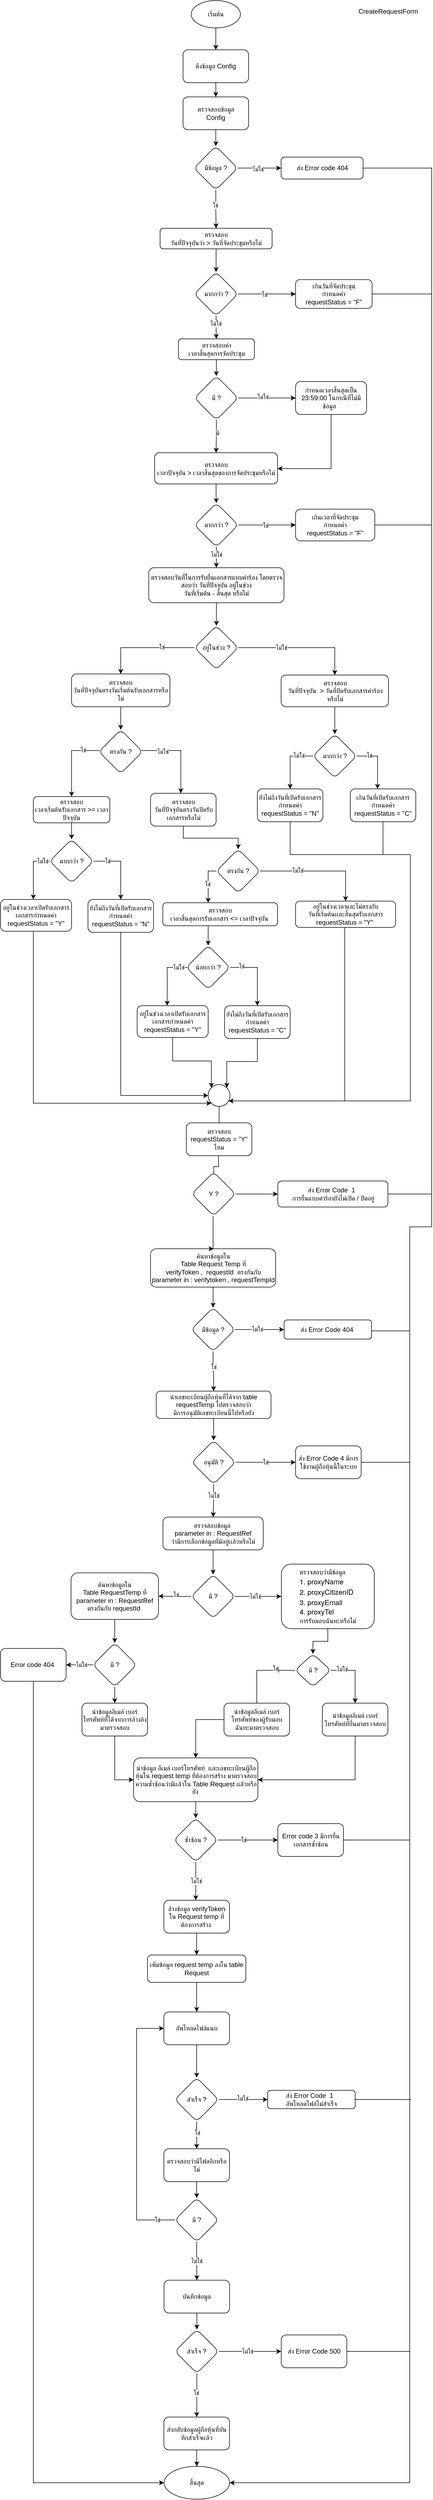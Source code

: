 <mxfile version="20.3.7" type="github" pages="2">
  <diagram id="RMdtWBDBzw_GRddQN0wl" name="หน้า-1">
    <mxGraphModel dx="224" dy="2900" grid="1" gridSize="10" guides="1" tooltips="1" connect="1" arrows="1" fold="1" page="1" pageScale="1" pageWidth="827" pageHeight="1169" math="0" shadow="0">
      <root>
        <mxCell id="0" />
        <mxCell id="1" parent="0" />
        <mxCell id="PgPkF47CRvXR6CL5MFcs-97" value="" style="group" vertex="1" connectable="0" parent="1">
          <mxGeometry x="851" y="-2330" width="780" height="2390" as="geometry" />
        </mxCell>
        <mxCell id="PgPkF47CRvXR6CL5MFcs-2" value="เริ่มต้น" style="ellipse;whiteSpace=wrap;html=1;" vertex="1" parent="PgPkF47CRvXR6CL5MFcs-97">
          <mxGeometry x="349" width="90" height="50" as="geometry" />
        </mxCell>
        <mxCell id="PgPkF47CRvXR6CL5MFcs-4" value="ดึงข้อมูล Config" style="rounded=1;whiteSpace=wrap;html=1;" vertex="1" parent="PgPkF47CRvXR6CL5MFcs-97">
          <mxGeometry x="334" y="90" width="120" height="60" as="geometry" />
        </mxCell>
        <mxCell id="PgPkF47CRvXR6CL5MFcs-1" value="" style="edgeStyle=orthogonalEdgeStyle;rounded=0;orthogonalLoop=1;jettySize=auto;html=1;" edge="1" parent="PgPkF47CRvXR6CL5MFcs-97" source="PgPkF47CRvXR6CL5MFcs-2" target="PgPkF47CRvXR6CL5MFcs-4">
          <mxGeometry relative="1" as="geometry" />
        </mxCell>
        <mxCell id="PgPkF47CRvXR6CL5MFcs-5" value="ตรวจสอบ&lt;br&gt;วันที่ปัจจุบันว่า &amp;gt; วันที่จัดประชุมหรือไม่" style="rounded=1;whiteSpace=wrap;html=1;" vertex="1" parent="PgPkF47CRvXR6CL5MFcs-97">
          <mxGeometry x="292" y="416" width="205" height="37.5" as="geometry" />
        </mxCell>
        <mxCell id="PgPkF47CRvXR6CL5MFcs-6" value="มากกว่า ?" style="rhombus;whiteSpace=wrap;html=1;rounded=1;" vertex="1" parent="PgPkF47CRvXR6CL5MFcs-97">
          <mxGeometry x="354.5" y="496" width="80" height="80" as="geometry" />
        </mxCell>
        <mxCell id="PgPkF47CRvXR6CL5MFcs-7" value="" style="edgeStyle=orthogonalEdgeStyle;rounded=0;orthogonalLoop=1;jettySize=auto;html=1;" edge="1" parent="PgPkF47CRvXR6CL5MFcs-97" source="PgPkF47CRvXR6CL5MFcs-5" target="PgPkF47CRvXR6CL5MFcs-6">
          <mxGeometry relative="1" as="geometry" />
        </mxCell>
        <mxCell id="PgPkF47CRvXR6CL5MFcs-8" value="ตรวจสอบค่า&lt;br&gt;เวลาสิ้นสุดการจัดประชุม" style="whiteSpace=wrap;html=1;rounded=1;" vertex="1" parent="PgPkF47CRvXR6CL5MFcs-97">
          <mxGeometry x="325.5" y="618" width="139" height="38" as="geometry" />
        </mxCell>
        <mxCell id="PgPkF47CRvXR6CL5MFcs-9" value="" style="edgeStyle=orthogonalEdgeStyle;rounded=0;orthogonalLoop=1;jettySize=auto;html=1;" edge="1" parent="PgPkF47CRvXR6CL5MFcs-97" source="PgPkF47CRvXR6CL5MFcs-6" target="PgPkF47CRvXR6CL5MFcs-8">
          <mxGeometry relative="1" as="geometry" />
        </mxCell>
        <mxCell id="PgPkF47CRvXR6CL5MFcs-10" value="ไม่ใช่" style="edgeLabel;html=1;align=center;verticalAlign=middle;resizable=0;points=[];" vertex="1" connectable="0" parent="PgPkF47CRvXR6CL5MFcs-9">
          <mxGeometry x="-0.342" y="-1" relative="1" as="geometry">
            <mxPoint as="offset" />
          </mxGeometry>
        </mxCell>
        <mxCell id="PgPkF47CRvXR6CL5MFcs-11" value="เกินวันที่จัดประชุม&lt;br&gt;กำหนดค่า &lt;br&gt;requestStatus = &quot;F&quot;" style="whiteSpace=wrap;html=1;rounded=1;" vertex="1" parent="PgPkF47CRvXR6CL5MFcs-97">
          <mxGeometry x="540" y="509.75" width="140" height="52.5" as="geometry" />
        </mxCell>
        <mxCell id="PgPkF47CRvXR6CL5MFcs-12" value="" style="edgeStyle=orthogonalEdgeStyle;rounded=0;orthogonalLoop=1;jettySize=auto;html=1;" edge="1" parent="PgPkF47CRvXR6CL5MFcs-97" source="PgPkF47CRvXR6CL5MFcs-6" target="PgPkF47CRvXR6CL5MFcs-11">
          <mxGeometry relative="1" as="geometry" />
        </mxCell>
        <mxCell id="PgPkF47CRvXR6CL5MFcs-13" value="ใช่" style="edgeLabel;html=1;align=center;verticalAlign=middle;resizable=0;points=[];" vertex="1" connectable="0" parent="PgPkF47CRvXR6CL5MFcs-12">
          <mxGeometry x="-0.089" y="-1" relative="1" as="geometry">
            <mxPoint as="offset" />
          </mxGeometry>
        </mxCell>
        <mxCell id="PgPkF47CRvXR6CL5MFcs-14" value="มี ?" style="rhombus;whiteSpace=wrap;html=1;rounded=1;" vertex="1" parent="PgPkF47CRvXR6CL5MFcs-97">
          <mxGeometry x="355" y="686" width="80" height="80" as="geometry" />
        </mxCell>
        <mxCell id="PgPkF47CRvXR6CL5MFcs-15" value="" style="edgeStyle=orthogonalEdgeStyle;rounded=0;orthogonalLoop=1;jettySize=auto;html=1;" edge="1" parent="PgPkF47CRvXR6CL5MFcs-97" source="PgPkF47CRvXR6CL5MFcs-8" target="PgPkF47CRvXR6CL5MFcs-14">
          <mxGeometry relative="1" as="geometry" />
        </mxCell>
        <mxCell id="PgPkF47CRvXR6CL5MFcs-16" value="กำหนดเวลาสิ้นสุดเป็น&lt;br&gt;23:59:00 ในกรณีที่ไม่มีข้อมูล&amp;nbsp;&amp;nbsp;" style="whiteSpace=wrap;html=1;rounded=1;" vertex="1" parent="PgPkF47CRvXR6CL5MFcs-97">
          <mxGeometry x="540" y="696" width="130" height="60" as="geometry" />
        </mxCell>
        <mxCell id="PgPkF47CRvXR6CL5MFcs-17" value="" style="edgeStyle=orthogonalEdgeStyle;rounded=0;orthogonalLoop=1;jettySize=auto;html=1;" edge="1" parent="PgPkF47CRvXR6CL5MFcs-97" source="PgPkF47CRvXR6CL5MFcs-14" target="PgPkF47CRvXR6CL5MFcs-16">
          <mxGeometry relative="1" as="geometry" />
        </mxCell>
        <mxCell id="PgPkF47CRvXR6CL5MFcs-18" value="ไม่ใช่" style="edgeLabel;html=1;align=center;verticalAlign=middle;resizable=0;points=[];" vertex="1" connectable="0" parent="PgPkF47CRvXR6CL5MFcs-17">
          <mxGeometry x="-0.145" y="2" relative="1" as="geometry">
            <mxPoint as="offset" />
          </mxGeometry>
        </mxCell>
        <mxCell id="PgPkF47CRvXR6CL5MFcs-19" value="ตรวจสอบ&lt;br&gt;เวลาปัจจุบัน &amp;gt; เวลาสิ้นสุดของการจัดประชุมหรือไม่" style="whiteSpace=wrap;html=1;rounded=1;" vertex="1" parent="PgPkF47CRvXR6CL5MFcs-97">
          <mxGeometry x="282" y="826" width="225" height="57" as="geometry" />
        </mxCell>
        <mxCell id="PgPkF47CRvXR6CL5MFcs-20" value="" style="edgeStyle=orthogonalEdgeStyle;rounded=0;orthogonalLoop=1;jettySize=auto;html=1;" edge="1" parent="PgPkF47CRvXR6CL5MFcs-97" source="PgPkF47CRvXR6CL5MFcs-14" target="PgPkF47CRvXR6CL5MFcs-19">
          <mxGeometry relative="1" as="geometry" />
        </mxCell>
        <mxCell id="PgPkF47CRvXR6CL5MFcs-21" value="มี" style="edgeLabel;html=1;align=center;verticalAlign=middle;resizable=0;points=[];" vertex="1" connectable="0" parent="PgPkF47CRvXR6CL5MFcs-20">
          <mxGeometry x="-0.203" y="2" relative="1" as="geometry">
            <mxPoint as="offset" />
          </mxGeometry>
        </mxCell>
        <mxCell id="PgPkF47CRvXR6CL5MFcs-22" style="edgeStyle=orthogonalEdgeStyle;rounded=0;orthogonalLoop=1;jettySize=auto;html=1;" edge="1" parent="PgPkF47CRvXR6CL5MFcs-97" source="PgPkF47CRvXR6CL5MFcs-16" target="PgPkF47CRvXR6CL5MFcs-19">
          <mxGeometry relative="1" as="geometry">
            <Array as="points">
              <mxPoint x="605" y="855" />
            </Array>
          </mxGeometry>
        </mxCell>
        <mxCell id="PgPkF47CRvXR6CL5MFcs-23" value="มากกว่า ?" style="rhombus;whiteSpace=wrap;html=1;rounded=1;" vertex="1" parent="PgPkF47CRvXR6CL5MFcs-97">
          <mxGeometry x="355" y="918" width="80" height="80" as="geometry" />
        </mxCell>
        <mxCell id="PgPkF47CRvXR6CL5MFcs-24" value="" style="edgeStyle=orthogonalEdgeStyle;rounded=0;orthogonalLoop=1;jettySize=auto;html=1;" edge="1" parent="PgPkF47CRvXR6CL5MFcs-97" source="PgPkF47CRvXR6CL5MFcs-19" target="PgPkF47CRvXR6CL5MFcs-23">
          <mxGeometry relative="1" as="geometry" />
        </mxCell>
        <mxCell id="PgPkF47CRvXR6CL5MFcs-25" style="edgeStyle=orthogonalEdgeStyle;rounded=0;orthogonalLoop=1;jettySize=auto;html=1;endArrow=none;endFill=0;" edge="1" parent="PgPkF47CRvXR6CL5MFcs-97" source="PgPkF47CRvXR6CL5MFcs-26">
          <mxGeometry relative="1" as="geometry">
            <mxPoint x="789" y="958" as="targetPoint" />
          </mxGeometry>
        </mxCell>
        <mxCell id="PgPkF47CRvXR6CL5MFcs-26" value="เกินเวลาที่จัดประชุม&lt;br&gt;กำหนดค่า&lt;br&gt;requestStatus = &quot;F&quot;" style="whiteSpace=wrap;html=1;rounded=1;" vertex="1" parent="PgPkF47CRvXR6CL5MFcs-97">
          <mxGeometry x="540" y="929" width="145" height="58" as="geometry" />
        </mxCell>
        <mxCell id="PgPkF47CRvXR6CL5MFcs-27" value="" style="edgeStyle=orthogonalEdgeStyle;rounded=0;orthogonalLoop=1;jettySize=auto;html=1;" edge="1" parent="PgPkF47CRvXR6CL5MFcs-97" source="PgPkF47CRvXR6CL5MFcs-23" target="PgPkF47CRvXR6CL5MFcs-26">
          <mxGeometry relative="1" as="geometry" />
        </mxCell>
        <mxCell id="PgPkF47CRvXR6CL5MFcs-28" value="ใช่" style="edgeLabel;html=1;align=center;verticalAlign=middle;resizable=0;points=[];" vertex="1" connectable="0" parent="PgPkF47CRvXR6CL5MFcs-27">
          <mxGeometry x="-0.058" y="-1" relative="1" as="geometry">
            <mxPoint as="offset" />
          </mxGeometry>
        </mxCell>
        <mxCell id="PgPkF47CRvXR6CL5MFcs-30" value="&lt;meta charset=&quot;utf-8&quot;&gt;&lt;span style=&quot;color: rgb(0, 0, 0); font-family: Helvetica; font-size: 12px; font-style: normal; font-variant-ligatures: normal; font-variant-caps: normal; font-weight: 400; letter-spacing: normal; orphans: 2; text-align: center; text-indent: 0px; text-transform: none; widows: 2; word-spacing: 0px; -webkit-text-stroke-width: 0px; background-color: rgb(248, 249, 250); text-decoration-thickness: initial; text-decoration-style: initial; text-decoration-color: initial; float: none; display: inline !important;&quot;&gt;ตรวจสอบวันที่ในการรับยื่นเอกสารแบบคำร้อง โดยตรวจสอบว่า วันที่ปัจจุบัน อยู่ในช่วง&lt;/span&gt;&lt;br style=&quot;color: rgb(0, 0, 0); font-family: Helvetica; font-size: 12px; font-style: normal; font-variant-ligatures: normal; font-variant-caps: normal; font-weight: 400; letter-spacing: normal; orphans: 2; text-align: center; text-indent: 0px; text-transform: none; widows: 2; word-spacing: 0px; -webkit-text-stroke-width: 0px; background-color: rgb(248, 249, 250); text-decoration-thickness: initial; text-decoration-style: initial; text-decoration-color: initial;&quot;&gt;&lt;span style=&quot;color: rgb(0, 0, 0); font-family: Helvetica; font-size: 12px; font-style: normal; font-variant-ligatures: normal; font-variant-caps: normal; font-weight: 400; letter-spacing: normal; orphans: 2; text-align: center; text-indent: 0px; text-transform: none; widows: 2; word-spacing: 0px; -webkit-text-stroke-width: 0px; background-color: rgb(248, 249, 250); text-decoration-thickness: initial; text-decoration-style: initial; text-decoration-color: initial; float: none; display: inline !important;&quot;&gt;วันที่เริ่มต้น - สิ้นสุด หรือไม่&lt;/span&gt;" style="whiteSpace=wrap;html=1;rounded=1;" vertex="1" parent="PgPkF47CRvXR6CL5MFcs-97">
          <mxGeometry x="271.25" y="1036" width="247.5" height="64" as="geometry" />
        </mxCell>
        <mxCell id="PgPkF47CRvXR6CL5MFcs-31" value="" style="edgeStyle=orthogonalEdgeStyle;rounded=0;orthogonalLoop=1;jettySize=auto;html=1;" edge="1" parent="PgPkF47CRvXR6CL5MFcs-97" source="PgPkF47CRvXR6CL5MFcs-23" target="PgPkF47CRvXR6CL5MFcs-30">
          <mxGeometry relative="1" as="geometry" />
        </mxCell>
        <mxCell id="PgPkF47CRvXR6CL5MFcs-32" value="ไม่ใช่" style="edgeLabel;html=1;align=center;verticalAlign=middle;resizable=0;points=[];" vertex="1" connectable="0" parent="PgPkF47CRvXR6CL5MFcs-31">
          <mxGeometry x="-0.317" relative="1" as="geometry">
            <mxPoint y="1" as="offset" />
          </mxGeometry>
        </mxCell>
        <mxCell id="PgPkF47CRvXR6CL5MFcs-33" value="ตรวจสอบข้อมูล &lt;br&gt;Config" style="whiteSpace=wrap;html=1;rounded=1;glass=0;strokeWidth=1;shadow=0;" vertex="1" parent="PgPkF47CRvXR6CL5MFcs-97">
          <mxGeometry x="334" y="176" width="120" height="60" as="geometry" />
        </mxCell>
        <mxCell id="PgPkF47CRvXR6CL5MFcs-3" value="" style="edgeStyle=orthogonalEdgeStyle;rounded=0;orthogonalLoop=1;jettySize=auto;html=1;entryX=0.5;entryY=0;entryDx=0;entryDy=0;" edge="1" parent="PgPkF47CRvXR6CL5MFcs-97" source="PgPkF47CRvXR6CL5MFcs-4" target="PgPkF47CRvXR6CL5MFcs-33">
          <mxGeometry relative="1" as="geometry" />
        </mxCell>
        <mxCell id="PgPkF47CRvXR6CL5MFcs-34" value="มีข้อมูล ?" style="rhombus;whiteSpace=wrap;html=1;rounded=1;glass=0;strokeWidth=1;shadow=0;" vertex="1" parent="PgPkF47CRvXR6CL5MFcs-97">
          <mxGeometry x="354" y="266" width="80" height="80" as="geometry" />
        </mxCell>
        <mxCell id="PgPkF47CRvXR6CL5MFcs-35" value="" style="edgeStyle=orthogonalEdgeStyle;rounded=0;orthogonalLoop=1;jettySize=auto;html=1;" edge="1" parent="PgPkF47CRvXR6CL5MFcs-97" source="PgPkF47CRvXR6CL5MFcs-33" target="PgPkF47CRvXR6CL5MFcs-34">
          <mxGeometry relative="1" as="geometry" />
        </mxCell>
        <mxCell id="PgPkF47CRvXR6CL5MFcs-36" value="ส่ง Error code 404" style="whiteSpace=wrap;html=1;rounded=1;glass=0;strokeWidth=1;shadow=0;" vertex="1" parent="PgPkF47CRvXR6CL5MFcs-97">
          <mxGeometry x="513.5" y="286" width="150" height="40" as="geometry" />
        </mxCell>
        <mxCell id="PgPkF47CRvXR6CL5MFcs-37" value="" style="edgeStyle=orthogonalEdgeStyle;rounded=0;orthogonalLoop=1;jettySize=auto;html=1;" edge="1" parent="PgPkF47CRvXR6CL5MFcs-97" source="PgPkF47CRvXR6CL5MFcs-34" target="PgPkF47CRvXR6CL5MFcs-36">
          <mxGeometry relative="1" as="geometry" />
        </mxCell>
        <mxCell id="PgPkF47CRvXR6CL5MFcs-38" value="ไม่ใช่" style="edgeLabel;html=1;align=center;verticalAlign=middle;resizable=0;points=[];" vertex="1" connectable="0" parent="PgPkF47CRvXR6CL5MFcs-37">
          <mxGeometry x="-0.08" y="-2" relative="1" as="geometry">
            <mxPoint as="offset" />
          </mxGeometry>
        </mxCell>
        <mxCell id="PgPkF47CRvXR6CL5MFcs-39" value="" style="edgeStyle=orthogonalEdgeStyle;rounded=0;orthogonalLoop=1;jettySize=auto;html=1;" edge="1" parent="PgPkF47CRvXR6CL5MFcs-97" source="PgPkF47CRvXR6CL5MFcs-34" target="PgPkF47CRvXR6CL5MFcs-5">
          <mxGeometry relative="1" as="geometry">
            <mxPoint x="394" y="414" as="targetPoint" />
          </mxGeometry>
        </mxCell>
        <mxCell id="PgPkF47CRvXR6CL5MFcs-40" value="ใช่" style="edgeLabel;html=1;align=center;verticalAlign=middle;resizable=0;points=[];" vertex="1" connectable="0" parent="PgPkF47CRvXR6CL5MFcs-39">
          <mxGeometry x="-0.209" y="-1" relative="1" as="geometry">
            <mxPoint as="offset" />
          </mxGeometry>
        </mxCell>
        <mxCell id="PgPkF47CRvXR6CL5MFcs-45" value="อยู่ในช่วง ?" style="rhombus;whiteSpace=wrap;html=1;rounded=1;" vertex="1" parent="PgPkF47CRvXR6CL5MFcs-97">
          <mxGeometry x="355" y="1142" width="80" height="80" as="geometry" />
        </mxCell>
        <mxCell id="PgPkF47CRvXR6CL5MFcs-29" value="" style="edgeStyle=orthogonalEdgeStyle;rounded=0;orthogonalLoop=1;jettySize=auto;html=1;" edge="1" parent="PgPkF47CRvXR6CL5MFcs-97" source="PgPkF47CRvXR6CL5MFcs-30" target="PgPkF47CRvXR6CL5MFcs-45">
          <mxGeometry relative="1" as="geometry" />
        </mxCell>
        <mxCell id="PgPkF47CRvXR6CL5MFcs-47" value="ตรวจสอบ&lt;br&gt;วันที่ปัจจุบัน&amp;nbsp; &amp;gt; วันที่ปิดรับเอกสารคำร้อง&lt;br&gt;หรือไม่" style="whiteSpace=wrap;html=1;rounded=1;" vertex="1" parent="PgPkF47CRvXR6CL5MFcs-97">
          <mxGeometry x="513.5" y="1232" width="196.5" height="58" as="geometry" />
        </mxCell>
        <mxCell id="PgPkF47CRvXR6CL5MFcs-41" value="" style="edgeStyle=orthogonalEdgeStyle;rounded=0;orthogonalLoop=1;jettySize=auto;html=1;" edge="1" parent="PgPkF47CRvXR6CL5MFcs-97" source="PgPkF47CRvXR6CL5MFcs-45" target="PgPkF47CRvXR6CL5MFcs-47">
          <mxGeometry relative="1" as="geometry" />
        </mxCell>
        <mxCell id="PgPkF47CRvXR6CL5MFcs-42" value="ไม่ใช่" style="edgeLabel;html=1;align=center;verticalAlign=middle;resizable=0;points=[];" vertex="1" connectable="0" parent="PgPkF47CRvXR6CL5MFcs-41">
          <mxGeometry x="-0.069" y="1" relative="1" as="geometry">
            <mxPoint x="-27" y="1" as="offset" />
          </mxGeometry>
        </mxCell>
        <mxCell id="PgPkF47CRvXR6CL5MFcs-52" value="มากกว่า ?" style="rhombus;whiteSpace=wrap;html=1;rounded=1;" vertex="1" parent="PgPkF47CRvXR6CL5MFcs-97">
          <mxGeometry x="571.75" y="1340" width="80" height="80" as="geometry" />
        </mxCell>
        <mxCell id="PgPkF47CRvXR6CL5MFcs-46" value="" style="edgeStyle=orthogonalEdgeStyle;rounded=0;orthogonalLoop=1;jettySize=auto;html=1;" edge="1" parent="PgPkF47CRvXR6CL5MFcs-97" source="PgPkF47CRvXR6CL5MFcs-47" target="PgPkF47CRvXR6CL5MFcs-52">
          <mxGeometry relative="1" as="geometry" />
        </mxCell>
        <mxCell id="PgPkF47CRvXR6CL5MFcs-53" style="edgeStyle=orthogonalEdgeStyle;rounded=0;orthogonalLoop=1;jettySize=auto;html=1;endArrow=none;endFill=0;" edge="1" parent="PgPkF47CRvXR6CL5MFcs-97" source="PgPkF47CRvXR6CL5MFcs-54">
          <mxGeometry relative="1" as="geometry">
            <mxPoint x="630" y="2000" as="targetPoint" />
            <Array as="points">
              <mxPoint x="530" y="1560" />
              <mxPoint x="750" y="1560" />
              <mxPoint x="750" y="2010" />
              <mxPoint x="630" y="2010" />
            </Array>
          </mxGeometry>
        </mxCell>
        <mxCell id="PgPkF47CRvXR6CL5MFcs-54" value="ยังไม่ถึงวันที่เปิดรับเอกสารกำหนดค่า&lt;br&gt;requestStatus = &quot;N&quot;" style="whiteSpace=wrap;html=1;rounded=1;" vertex="1" parent="PgPkF47CRvXR6CL5MFcs-97">
          <mxGeometry x="470" y="1440" width="120" height="60" as="geometry" />
        </mxCell>
        <mxCell id="PgPkF47CRvXR6CL5MFcs-48" value="" style="edgeStyle=orthogonalEdgeStyle;rounded=0;orthogonalLoop=1;jettySize=auto;html=1;entryX=0.5;entryY=0;entryDx=0;entryDy=0;" edge="1" parent="PgPkF47CRvXR6CL5MFcs-97" source="PgPkF47CRvXR6CL5MFcs-52" target="PgPkF47CRvXR6CL5MFcs-54">
          <mxGeometry relative="1" as="geometry">
            <Array as="points">
              <mxPoint x="530" y="1380" />
            </Array>
          </mxGeometry>
        </mxCell>
        <mxCell id="PgPkF47CRvXR6CL5MFcs-49" value="ไม่ใช่" style="edgeLabel;html=1;align=center;verticalAlign=middle;resizable=0;points=[];" vertex="1" connectable="0" parent="PgPkF47CRvXR6CL5MFcs-48">
          <mxGeometry x="-0.484" y="-1" relative="1" as="geometry">
            <mxPoint as="offset" />
          </mxGeometry>
        </mxCell>
        <mxCell id="PgPkF47CRvXR6CL5MFcs-55" style="edgeStyle=orthogonalEdgeStyle;rounded=0;orthogonalLoop=1;jettySize=auto;html=1;endArrow=none;endFill=0;" edge="1" parent="PgPkF47CRvXR6CL5MFcs-97" source="PgPkF47CRvXR6CL5MFcs-56">
          <mxGeometry relative="1" as="geometry">
            <mxPoint x="700" y="1560" as="targetPoint" />
          </mxGeometry>
        </mxCell>
        <mxCell id="PgPkF47CRvXR6CL5MFcs-56" value="เกินวันที่เปิดรับเอกสาร&lt;br&gt;กำหนดค่า&lt;br&gt;requestStatus = &quot;C&quot;" style="whiteSpace=wrap;html=1;rounded=1;" vertex="1" parent="PgPkF47CRvXR6CL5MFcs-97">
          <mxGeometry x="640" y="1440" width="120" height="60" as="geometry" />
        </mxCell>
        <mxCell id="PgPkF47CRvXR6CL5MFcs-50" value="" style="edgeStyle=orthogonalEdgeStyle;rounded=0;orthogonalLoop=1;jettySize=auto;html=1;" edge="1" parent="PgPkF47CRvXR6CL5MFcs-97" source="PgPkF47CRvXR6CL5MFcs-52" target="PgPkF47CRvXR6CL5MFcs-56">
          <mxGeometry relative="1" as="geometry">
            <Array as="points">
              <mxPoint x="690" y="1380" />
            </Array>
          </mxGeometry>
        </mxCell>
        <mxCell id="PgPkF47CRvXR6CL5MFcs-51" value="ใช่" style="edgeLabel;html=1;align=center;verticalAlign=middle;resizable=0;points=[];" vertex="1" connectable="0" parent="PgPkF47CRvXR6CL5MFcs-50">
          <mxGeometry x="-0.537" y="1" relative="1" as="geometry">
            <mxPoint as="offset" />
          </mxGeometry>
        </mxCell>
        <mxCell id="PgPkF47CRvXR6CL5MFcs-58" value="ตรวจสอบ&lt;br&gt;วันที่ปัจจุบันตรงวันเริ่มต้นรับเอกสารหรือไม่" style="whiteSpace=wrap;html=1;rounded=1;" vertex="1" parent="PgPkF47CRvXR6CL5MFcs-97">
          <mxGeometry x="130" y="1230" width="180" height="60" as="geometry" />
        </mxCell>
        <mxCell id="PgPkF47CRvXR6CL5MFcs-43" value="" style="edgeStyle=orthogonalEdgeStyle;rounded=0;orthogonalLoop=1;jettySize=auto;html=1;" edge="1" parent="PgPkF47CRvXR6CL5MFcs-97" source="PgPkF47CRvXR6CL5MFcs-45" target="PgPkF47CRvXR6CL5MFcs-58">
          <mxGeometry relative="1" as="geometry" />
        </mxCell>
        <mxCell id="PgPkF47CRvXR6CL5MFcs-44" value="ใช่" style="edgeLabel;html=1;align=center;verticalAlign=middle;resizable=0;points=[];" vertex="1" connectable="0" parent="PgPkF47CRvXR6CL5MFcs-43">
          <mxGeometry x="-0.355" y="-1" relative="1" as="geometry">
            <mxPoint x="-1" as="offset" />
          </mxGeometry>
        </mxCell>
        <mxCell id="PgPkF47CRvXR6CL5MFcs-63" value="ตรงกัน ?" style="rhombus;whiteSpace=wrap;html=1;rounded=1;" vertex="1" parent="PgPkF47CRvXR6CL5MFcs-97">
          <mxGeometry x="180" y="1332" width="80" height="80" as="geometry" />
        </mxCell>
        <mxCell id="PgPkF47CRvXR6CL5MFcs-57" value="" style="edgeStyle=orthogonalEdgeStyle;rounded=0;orthogonalLoop=1;jettySize=auto;html=1;" edge="1" parent="PgPkF47CRvXR6CL5MFcs-97" source="PgPkF47CRvXR6CL5MFcs-58" target="PgPkF47CRvXR6CL5MFcs-63">
          <mxGeometry relative="1" as="geometry" />
        </mxCell>
        <mxCell id="PgPkF47CRvXR6CL5MFcs-65" value="ตรวจสอบ&lt;br&gt;เวลาเริ่มต้นรับเอกสาร &amp;gt;= เวลาปัจจุบัน" style="whiteSpace=wrap;html=1;rounded=1;" vertex="1" parent="PgPkF47CRvXR6CL5MFcs-97">
          <mxGeometry x="60" y="1454" width="140" height="48" as="geometry" />
        </mxCell>
        <mxCell id="PgPkF47CRvXR6CL5MFcs-59" value="" style="edgeStyle=orthogonalEdgeStyle;rounded=0;orthogonalLoop=1;jettySize=auto;html=1;" edge="1" parent="PgPkF47CRvXR6CL5MFcs-97" source="PgPkF47CRvXR6CL5MFcs-63" target="PgPkF47CRvXR6CL5MFcs-65">
          <mxGeometry relative="1" as="geometry">
            <Array as="points">
              <mxPoint x="130" y="1370" />
            </Array>
          </mxGeometry>
        </mxCell>
        <mxCell id="PgPkF47CRvXR6CL5MFcs-60" value="ใช่" style="edgeLabel;html=1;align=center;verticalAlign=middle;resizable=0;points=[];" vertex="1" connectable="0" parent="PgPkF47CRvXR6CL5MFcs-59">
          <mxGeometry x="-0.541" y="-1" relative="1" as="geometry">
            <mxPoint as="offset" />
          </mxGeometry>
        </mxCell>
        <mxCell id="PgPkF47CRvXR6CL5MFcs-67" value="ตรวจสอบ&lt;br&gt;วันที่ปัจจุบันตรงวันปิดรับเอกสารหรือไม่" style="whiteSpace=wrap;html=1;rounded=1;" vertex="1" parent="PgPkF47CRvXR6CL5MFcs-97">
          <mxGeometry x="274.5" y="1448" width="120" height="60" as="geometry" />
        </mxCell>
        <mxCell id="PgPkF47CRvXR6CL5MFcs-61" value="" style="edgeStyle=orthogonalEdgeStyle;rounded=0;orthogonalLoop=1;jettySize=auto;html=1;" edge="1" parent="PgPkF47CRvXR6CL5MFcs-97" source="PgPkF47CRvXR6CL5MFcs-63" target="PgPkF47CRvXR6CL5MFcs-67">
          <mxGeometry relative="1" as="geometry">
            <Array as="points">
              <mxPoint x="330" y="1370" />
            </Array>
          </mxGeometry>
        </mxCell>
        <mxCell id="PgPkF47CRvXR6CL5MFcs-62" value="ไม่ใช่" style="edgeLabel;html=1;align=center;verticalAlign=middle;resizable=0;points=[];" vertex="1" connectable="0" parent="PgPkF47CRvXR6CL5MFcs-61">
          <mxGeometry x="-0.626" y="1" relative="1" as="geometry">
            <mxPoint x="11" y="3" as="offset" />
          </mxGeometry>
        </mxCell>
        <mxCell id="PgPkF47CRvXR6CL5MFcs-72" value="มากกว่า ?" style="rhombus;whiteSpace=wrap;html=1;rounded=1;" vertex="1" parent="PgPkF47CRvXR6CL5MFcs-97">
          <mxGeometry x="90" y="1532" width="80" height="80" as="geometry" />
        </mxCell>
        <mxCell id="PgPkF47CRvXR6CL5MFcs-64" value="" style="edgeStyle=orthogonalEdgeStyle;rounded=0;orthogonalLoop=1;jettySize=auto;html=1;" edge="1" parent="PgPkF47CRvXR6CL5MFcs-97" source="PgPkF47CRvXR6CL5MFcs-65" target="PgPkF47CRvXR6CL5MFcs-72">
          <mxGeometry relative="1" as="geometry" />
        </mxCell>
        <mxCell id="PgPkF47CRvXR6CL5MFcs-74" value="อยู่ในช่วงเวลาเปิดรับเอกสารเอกสารกำหนดค่า&lt;br&gt;requestStatus = &quot;Y&quot;" style="whiteSpace=wrap;html=1;rounded=1;" vertex="1" parent="PgPkF47CRvXR6CL5MFcs-97">
          <mxGeometry y="1642" width="130" height="58" as="geometry" />
        </mxCell>
        <mxCell id="PgPkF47CRvXR6CL5MFcs-68" value="" style="edgeStyle=orthogonalEdgeStyle;rounded=0;orthogonalLoop=1;jettySize=auto;html=1;" edge="1" parent="PgPkF47CRvXR6CL5MFcs-97" source="PgPkF47CRvXR6CL5MFcs-72" target="PgPkF47CRvXR6CL5MFcs-74">
          <mxGeometry relative="1" as="geometry">
            <Array as="points">
              <mxPoint x="60" y="1572" />
            </Array>
          </mxGeometry>
        </mxCell>
        <mxCell id="PgPkF47CRvXR6CL5MFcs-69" value="ไม่ใช่" style="edgeLabel;html=1;align=center;verticalAlign=middle;resizable=0;points=[];" vertex="1" connectable="0" parent="PgPkF47CRvXR6CL5MFcs-68">
          <mxGeometry x="-0.606" relative="1" as="geometry">
            <mxPoint x="6" as="offset" />
          </mxGeometry>
        </mxCell>
        <mxCell id="PgPkF47CRvXR6CL5MFcs-76" value="ยังไม่ถึงวันที่เปิดรับเอกสารกำหนดค่า&lt;br&gt;requestStatus = &quot;N&quot;" style="whiteSpace=wrap;html=1;rounded=1;" vertex="1" parent="PgPkF47CRvXR6CL5MFcs-97">
          <mxGeometry x="160" y="1642" width="120" height="60" as="geometry" />
        </mxCell>
        <mxCell id="PgPkF47CRvXR6CL5MFcs-70" value="" style="edgeStyle=orthogonalEdgeStyle;rounded=0;orthogonalLoop=1;jettySize=auto;html=1;" edge="1" parent="PgPkF47CRvXR6CL5MFcs-97" source="PgPkF47CRvXR6CL5MFcs-72" target="PgPkF47CRvXR6CL5MFcs-76">
          <mxGeometry relative="1" as="geometry">
            <Array as="points">
              <mxPoint x="220" y="1572" />
            </Array>
          </mxGeometry>
        </mxCell>
        <mxCell id="PgPkF47CRvXR6CL5MFcs-71" value="ใช่" style="edgeLabel;html=1;align=center;verticalAlign=middle;resizable=0;points=[];" vertex="1" connectable="0" parent="PgPkF47CRvXR6CL5MFcs-70">
          <mxGeometry x="-0.569" relative="1" as="geometry">
            <mxPoint as="offset" />
          </mxGeometry>
        </mxCell>
        <mxCell id="PgPkF47CRvXR6CL5MFcs-81" value="ตรงกัน ?" style="rhombus;whiteSpace=wrap;html=1;rounded=1;" vertex="1" parent="PgPkF47CRvXR6CL5MFcs-97">
          <mxGeometry x="395" y="1550" width="80" height="80" as="geometry" />
        </mxCell>
        <mxCell id="PgPkF47CRvXR6CL5MFcs-66" value="" style="edgeStyle=orthogonalEdgeStyle;rounded=0;orthogonalLoop=1;jettySize=auto;html=1;" edge="1" parent="PgPkF47CRvXR6CL5MFcs-97" source="PgPkF47CRvXR6CL5MFcs-67" target="PgPkF47CRvXR6CL5MFcs-81">
          <mxGeometry relative="1" as="geometry">
            <Array as="points">
              <mxPoint x="334" y="1530" />
              <mxPoint x="435" y="1530" />
            </Array>
          </mxGeometry>
        </mxCell>
        <mxCell id="PgPkF47CRvXR6CL5MFcs-83" value="อยู่ในช่วงเวลาและไม่ตรงกับ&lt;br&gt;วันที่เริ่มต้นเเละสิ้นสุดรับเอกสาร&lt;br&gt;requestStatus = &quot;Y&quot;&amp;nbsp;" style="whiteSpace=wrap;html=1;rounded=1;" vertex="1" parent="PgPkF47CRvXR6CL5MFcs-97">
          <mxGeometry x="540" y="1645" width="183" height="48" as="geometry" />
        </mxCell>
        <mxCell id="PgPkF47CRvXR6CL5MFcs-77" value="" style="edgeStyle=orthogonalEdgeStyle;rounded=0;orthogonalLoop=1;jettySize=auto;html=1;" edge="1" parent="PgPkF47CRvXR6CL5MFcs-97" source="PgPkF47CRvXR6CL5MFcs-81" target="PgPkF47CRvXR6CL5MFcs-83">
          <mxGeometry relative="1" as="geometry" />
        </mxCell>
        <mxCell id="PgPkF47CRvXR6CL5MFcs-78" value="ไม่ใช่" style="edgeLabel;html=1;align=center;verticalAlign=middle;resizable=0;points=[];" vertex="1" connectable="0" parent="PgPkF47CRvXR6CL5MFcs-77">
          <mxGeometry x="-0.353" y="1" relative="1" as="geometry">
            <mxPoint as="offset" />
          </mxGeometry>
        </mxCell>
        <mxCell id="PgPkF47CRvXR6CL5MFcs-84" value="ตรวจสอบ&lt;br&gt;เวลาสิ้นสุดการรับเอกสาร &amp;lt;= เวลาปัจจุบัน&amp;nbsp;" style="whiteSpace=wrap;html=1;rounded=1;" vertex="1" parent="PgPkF47CRvXR6CL5MFcs-97">
          <mxGeometry x="297" y="1648" width="210" height="42" as="geometry" />
        </mxCell>
        <mxCell id="PgPkF47CRvXR6CL5MFcs-79" style="edgeStyle=orthogonalEdgeStyle;rounded=0;orthogonalLoop=1;jettySize=auto;html=1;" edge="1" parent="PgPkF47CRvXR6CL5MFcs-97" source="PgPkF47CRvXR6CL5MFcs-81" target="PgPkF47CRvXR6CL5MFcs-84">
          <mxGeometry relative="1" as="geometry">
            <Array as="points">
              <mxPoint x="380" y="1590" />
            </Array>
          </mxGeometry>
        </mxCell>
        <mxCell id="PgPkF47CRvXR6CL5MFcs-80" value="ใช่" style="edgeLabel;html=1;align=center;verticalAlign=middle;resizable=0;points=[];" vertex="1" connectable="0" parent="PgPkF47CRvXR6CL5MFcs-79">
          <mxGeometry x="0.069" y="-1" relative="1" as="geometry">
            <mxPoint as="offset" />
          </mxGeometry>
        </mxCell>
        <mxCell id="PgPkF47CRvXR6CL5MFcs-85" value="น้อยกว่า ?" style="rhombus;whiteSpace=wrap;html=1;rounded=1;" vertex="1" parent="PgPkF47CRvXR6CL5MFcs-97">
          <mxGeometry x="340" y="1726" width="80" height="80" as="geometry" />
        </mxCell>
        <mxCell id="PgPkF47CRvXR6CL5MFcs-86" value="" style="edgeStyle=orthogonalEdgeStyle;rounded=0;orthogonalLoop=1;jettySize=auto;html=1;" edge="1" parent="PgPkF47CRvXR6CL5MFcs-97" source="PgPkF47CRvXR6CL5MFcs-84" target="PgPkF47CRvXR6CL5MFcs-85">
          <mxGeometry relative="1" as="geometry">
            <Array as="points">
              <mxPoint x="380" y="1700" />
              <mxPoint x="380" y="1700" />
            </Array>
          </mxGeometry>
        </mxCell>
        <mxCell id="PgPkF47CRvXR6CL5MFcs-88" value="อยู่ในช่วงเวลาเปิดรับเอกสารเอกสารกำหนดค่า&lt;br&gt;requestStatus = &quot;Y&quot;" style="whiteSpace=wrap;html=1;rounded=1;" vertex="1" parent="PgPkF47CRvXR6CL5MFcs-97">
          <mxGeometry x="250" y="1836" width="130" height="58" as="geometry" />
        </mxCell>
        <mxCell id="PgPkF47CRvXR6CL5MFcs-89" value="" style="edgeStyle=orthogonalEdgeStyle;rounded=0;orthogonalLoop=1;jettySize=auto;html=1;exitX=0.027;exitY=0.501;exitDx=0;exitDy=0;exitPerimeter=0;" edge="1" parent="PgPkF47CRvXR6CL5MFcs-97" source="PgPkF47CRvXR6CL5MFcs-85">
          <mxGeometry relative="1" as="geometry">
            <Array as="points">
              <mxPoint x="305" y="1766" />
            </Array>
            <mxPoint x="335" y="1766" as="sourcePoint" />
            <mxPoint x="305" y="1836" as="targetPoint" />
          </mxGeometry>
        </mxCell>
        <mxCell id="PgPkF47CRvXR6CL5MFcs-90" value="ไม่ใช่" style="edgeLabel;html=1;align=center;verticalAlign=middle;resizable=0;points=[];" vertex="1" connectable="0" parent="PgPkF47CRvXR6CL5MFcs-89">
          <mxGeometry x="-0.687" y="3" relative="1" as="geometry">
            <mxPoint x="1" y="-3" as="offset" />
          </mxGeometry>
        </mxCell>
        <mxCell id="PgPkF47CRvXR6CL5MFcs-92" value="ยังไม่ถึงวันที่เปิดรับเอกสารกำหนดค่า&lt;br&gt;requestStatus = &quot;C&quot;" style="whiteSpace=wrap;html=1;rounded=1;" vertex="1" parent="PgPkF47CRvXR6CL5MFcs-97">
          <mxGeometry x="410" y="1836" width="120" height="60" as="geometry" />
        </mxCell>
        <mxCell id="PgPkF47CRvXR6CL5MFcs-93" value="" style="edgeStyle=orthogonalEdgeStyle;rounded=0;orthogonalLoop=1;jettySize=auto;html=1;" edge="1" parent="PgPkF47CRvXR6CL5MFcs-97" source="PgPkF47CRvXR6CL5MFcs-85" target="PgPkF47CRvXR6CL5MFcs-92">
          <mxGeometry relative="1" as="geometry">
            <Array as="points">
              <mxPoint x="470" y="1766" />
            </Array>
          </mxGeometry>
        </mxCell>
        <mxCell id="PgPkF47CRvXR6CL5MFcs-94" value="ใช่" style="edgeLabel;html=1;align=center;verticalAlign=middle;resizable=0;points=[];" vertex="1" connectable="0" parent="PgPkF47CRvXR6CL5MFcs-93">
          <mxGeometry x="-0.651" y="2" relative="1" as="geometry">
            <mxPoint as="offset" />
          </mxGeometry>
        </mxCell>
        <mxCell id="PgPkF47CRvXR6CL5MFcs-96" value="" style="ellipse;whiteSpace=wrap;html=1;aspect=fixed;" vertex="1" parent="PgPkF47CRvXR6CL5MFcs-97">
          <mxGeometry x="380" y="1980" width="40" height="40" as="geometry" />
        </mxCell>
        <mxCell id="PgPkF47CRvXR6CL5MFcs-73" style="edgeStyle=orthogonalEdgeStyle;rounded=0;orthogonalLoop=1;jettySize=auto;html=1;entryX=0;entryY=1;entryDx=0;entryDy=0;" edge="1" parent="PgPkF47CRvXR6CL5MFcs-97" source="PgPkF47CRvXR6CL5MFcs-74" target="PgPkF47CRvXR6CL5MFcs-96">
          <mxGeometry relative="1" as="geometry">
            <Array as="points">
              <mxPoint x="60" y="2014" />
            </Array>
          </mxGeometry>
        </mxCell>
        <mxCell id="PgPkF47CRvXR6CL5MFcs-75" style="edgeStyle=orthogonalEdgeStyle;rounded=0;orthogonalLoop=1;jettySize=auto;html=1;" edge="1" parent="PgPkF47CRvXR6CL5MFcs-97" source="PgPkF47CRvXR6CL5MFcs-76" target="PgPkF47CRvXR6CL5MFcs-96">
          <mxGeometry relative="1" as="geometry">
            <Array as="points">
              <mxPoint x="220" y="2000" />
            </Array>
          </mxGeometry>
        </mxCell>
        <mxCell id="PgPkF47CRvXR6CL5MFcs-82" style="edgeStyle=orthogonalEdgeStyle;rounded=0;orthogonalLoop=1;jettySize=auto;html=1;" edge="1" parent="PgPkF47CRvXR6CL5MFcs-97" source="PgPkF47CRvXR6CL5MFcs-83" target="PgPkF47CRvXR6CL5MFcs-96">
          <mxGeometry relative="1" as="geometry">
            <Array as="points">
              <mxPoint x="630" y="2010" />
            </Array>
          </mxGeometry>
        </mxCell>
        <mxCell id="PgPkF47CRvXR6CL5MFcs-87" style="edgeStyle=orthogonalEdgeStyle;rounded=0;orthogonalLoop=1;jettySize=auto;html=1;entryX=0;entryY=0;entryDx=0;entryDy=0;" edge="1" parent="PgPkF47CRvXR6CL5MFcs-97" source="PgPkF47CRvXR6CL5MFcs-88" target="PgPkF47CRvXR6CL5MFcs-96">
          <mxGeometry relative="1" as="geometry" />
        </mxCell>
        <mxCell id="PgPkF47CRvXR6CL5MFcs-91" style="edgeStyle=orthogonalEdgeStyle;rounded=0;orthogonalLoop=1;jettySize=auto;html=1;entryX=1;entryY=0;entryDx=0;entryDy=0;" edge="1" parent="PgPkF47CRvXR6CL5MFcs-97" source="PgPkF47CRvXR6CL5MFcs-92" target="PgPkF47CRvXR6CL5MFcs-96">
          <mxGeometry relative="1" as="geometry" />
        </mxCell>
        <mxCell id="PgPkF47CRvXR6CL5MFcs-106" value="ตรวจสอบ requestStatus = &quot;Y&quot; ไหม" style="rounded=1;whiteSpace=wrap;html=1;" vertex="1" parent="PgPkF47CRvXR6CL5MFcs-97">
          <mxGeometry x="340" y="2050" width="120" height="60" as="geometry" />
        </mxCell>
        <mxCell id="PgPkF47CRvXR6CL5MFcs-107" value="" style="edgeStyle=orthogonalEdgeStyle;rounded=0;orthogonalLoop=1;jettySize=auto;html=1;endArrow=none;endFill=0;" edge="1" parent="PgPkF47CRvXR6CL5MFcs-97" source="PgPkF47CRvXR6CL5MFcs-96" target="PgPkF47CRvXR6CL5MFcs-106">
          <mxGeometry relative="1" as="geometry" />
        </mxCell>
        <mxCell id="iMIa0NlYkXyvcr6dLn7D-647" value="Y ?" style="rhombus;whiteSpace=wrap;html=1;rounded=1;" parent="PgPkF47CRvXR6CL5MFcs-97" vertex="1">
          <mxGeometry x="350" y="2140" width="80" height="80" as="geometry" />
        </mxCell>
        <mxCell id="PgPkF47CRvXR6CL5MFcs-108" style="edgeStyle=orthogonalEdgeStyle;rounded=0;orthogonalLoop=1;jettySize=auto;html=1;endArrow=none;endFill=0;entryX=0.502;entryY=0.04;entryDx=0;entryDy=0;entryPerimeter=0;" edge="1" parent="PgPkF47CRvXR6CL5MFcs-97" source="PgPkF47CRvXR6CL5MFcs-106" target="iMIa0NlYkXyvcr6dLn7D-647">
          <mxGeometry relative="1" as="geometry">
            <mxPoint x="400" y="2130" as="targetPoint" />
            <Array as="points">
              <mxPoint x="399" y="2130" />
            </Array>
          </mxGeometry>
        </mxCell>
        <mxCell id="PgPkF47CRvXR6CL5MFcs-98" style="edgeStyle=orthogonalEdgeStyle;rounded=0;orthogonalLoop=1;jettySize=auto;html=1;endArrow=none;endFill=0;" edge="1" parent="1" source="PgPkF47CRvXR6CL5MFcs-36">
          <mxGeometry relative="1" as="geometry">
            <mxPoint x="1640" y="-2024" as="targetPoint" />
          </mxGeometry>
        </mxCell>
        <mxCell id="PgPkF47CRvXR6CL5MFcs-99" style="edgeStyle=orthogonalEdgeStyle;rounded=0;orthogonalLoop=1;jettySize=auto;html=1;endArrow=none;endFill=0;" edge="1" parent="1" source="PgPkF47CRvXR6CL5MFcs-11">
          <mxGeometry relative="1" as="geometry">
            <mxPoint x="1640" y="-1794" as="targetPoint" />
          </mxGeometry>
        </mxCell>
        <mxCell id="iMIa0NlYkXyvcr6dLn7D-645" style="edgeStyle=orthogonalEdgeStyle;rounded=0;orthogonalLoop=1;jettySize=auto;html=1;endArrow=none;endFill=0;" parent="1" edge="1">
          <mxGeometry relative="1" as="geometry">
            <mxPoint x="1640" y="-90" as="targetPoint" />
            <mxPoint x="1640" y="-2025" as="sourcePoint" />
          </mxGeometry>
        </mxCell>
        <mxCell id="iMIa0NlYkXyvcr6dLn7D-2" value="ค้นหาข้อมูลใน &lt;br&gt;Table Request Temp ที่ &lt;br&gt;verifyToken ,&amp;nbsp; requestId&amp;nbsp; ตรงกันกับ parameter in : verifytoken , requestTempId" style="rounded=1;whiteSpace=wrap;html=1;" parent="1" vertex="1">
          <mxGeometry x="1125.5" y="-50" width="229" height="70" as="geometry" />
        </mxCell>
        <mxCell id="iMIa0NlYkXyvcr6dLn7D-4" value="มีข้อมูล ?" style="rhombus;whiteSpace=wrap;html=1;rounded=1;" parent="1" vertex="1">
          <mxGeometry x="1200" y="57.5" width="80" height="80" as="geometry" />
        </mxCell>
        <mxCell id="iMIa0NlYkXyvcr6dLn7D-5" value="" style="edgeStyle=orthogonalEdgeStyle;rounded=0;orthogonalLoop=1;jettySize=auto;html=1;" parent="1" source="iMIa0NlYkXyvcr6dLn7D-2" target="iMIa0NlYkXyvcr6dLn7D-4" edge="1">
          <mxGeometry relative="1" as="geometry">
            <mxPoint x="1240.0" y="17.5" as="sourcePoint" />
          </mxGeometry>
        </mxCell>
        <mxCell id="iMIa0NlYkXyvcr6dLn7D-114" style="edgeStyle=orthogonalEdgeStyle;rounded=0;orthogonalLoop=1;jettySize=auto;html=1;endArrow=none;endFill=0;" parent="1" edge="1">
          <mxGeometry relative="1" as="geometry">
            <mxPoint x="1600" y="100" as="targetPoint" />
            <mxPoint x="1530" y="100" as="sourcePoint" />
            <Array as="points">
              <mxPoint x="1600" y="100" />
            </Array>
          </mxGeometry>
        </mxCell>
        <mxCell id="iMIa0NlYkXyvcr6dLn7D-6" value="ส่ง Error Code 404&amp;nbsp;" style="whiteSpace=wrap;html=1;rounded=1;" parent="1" vertex="1">
          <mxGeometry x="1370" y="80" width="160" height="35" as="geometry" />
        </mxCell>
        <mxCell id="iMIa0NlYkXyvcr6dLn7D-7" value="" style="edgeStyle=orthogonalEdgeStyle;rounded=0;orthogonalLoop=1;jettySize=auto;html=1;" parent="1" source="iMIa0NlYkXyvcr6dLn7D-4" target="iMIa0NlYkXyvcr6dLn7D-6" edge="1">
          <mxGeometry relative="1" as="geometry" />
        </mxCell>
        <mxCell id="iMIa0NlYkXyvcr6dLn7D-14" value="ไม่ใช่" style="edgeLabel;html=1;align=center;verticalAlign=middle;resizable=0;points=[];" parent="iMIa0NlYkXyvcr6dLn7D-7" vertex="1" connectable="0">
          <mxGeometry x="-0.099" y="1" relative="1" as="geometry">
            <mxPoint as="offset" />
          </mxGeometry>
        </mxCell>
        <mxCell id="iMIa0NlYkXyvcr6dLn7D-9" value="" style="edgeStyle=orthogonalEdgeStyle;rounded=0;orthogonalLoop=1;jettySize=auto;html=1;entryX=0.5;entryY=0;entryDx=0;entryDy=0;" parent="1" source="iMIa0NlYkXyvcr6dLn7D-4" target="PgPkF47CRvXR6CL5MFcs-125" edge="1">
          <mxGeometry relative="1" as="geometry">
            <mxPoint x="1240" y="200" as="targetPoint" />
          </mxGeometry>
        </mxCell>
        <mxCell id="iMIa0NlYkXyvcr6dLn7D-15" value="ใช่" style="edgeLabel;html=1;align=center;verticalAlign=middle;resizable=0;points=[];" parent="iMIa0NlYkXyvcr6dLn7D-9" vertex="1" connectable="0">
          <mxGeometry x="-0.232" y="1" relative="1" as="geometry">
            <mxPoint as="offset" />
          </mxGeometry>
        </mxCell>
        <mxCell id="iMIa0NlYkXyvcr6dLn7D-192" style="edgeStyle=orthogonalEdgeStyle;rounded=0;orthogonalLoop=1;jettySize=auto;html=1;entryX=1;entryY=0.5;entryDx=0;entryDy=0;" parent="1" target="iMIa0NlYkXyvcr6dLn7D-199" edge="1">
          <mxGeometry relative="1" as="geometry">
            <mxPoint x="1620" y="2180" as="targetPoint" />
            <mxPoint x="1600" y="100" as="sourcePoint" />
            <Array as="points">
              <mxPoint x="1600" y="2204" />
            </Array>
          </mxGeometry>
        </mxCell>
        <mxCell id="iMIa0NlYkXyvcr6dLn7D-646" value="" style="endArrow=none;html=1;rounded=0;" parent="1" edge="1">
          <mxGeometry width="50" height="50" relative="1" as="geometry">
            <mxPoint x="1600" y="100" as="sourcePoint" />
            <mxPoint x="1640" y="-90" as="targetPoint" />
            <Array as="points">
              <mxPoint x="1600" y="-90" />
            </Array>
          </mxGeometry>
        </mxCell>
        <mxCell id="iMIa0NlYkXyvcr6dLn7D-649" value="" style="edgeStyle=orthogonalEdgeStyle;rounded=0;orthogonalLoop=1;jettySize=auto;html=1;endArrow=classic;endFill=1;" parent="1" edge="1">
          <mxGeometry relative="1" as="geometry">
            <mxPoint x="1240" y="-110.0" as="sourcePoint" />
            <mxPoint x="1241.018" y="-50.0" as="targetPoint" />
            <Array as="points">
              <mxPoint x="1240" y="-50" />
            </Array>
          </mxGeometry>
        </mxCell>
        <mxCell id="iMIa0NlYkXyvcr6dLn7D-652" style="edgeStyle=orthogonalEdgeStyle;rounded=0;orthogonalLoop=1;jettySize=auto;html=1;endArrow=none;endFill=0;" parent="1" source="iMIa0NlYkXyvcr6dLn7D-650" edge="1">
          <mxGeometry relative="1" as="geometry">
            <mxPoint x="1640" y="-150" as="targetPoint" />
          </mxGeometry>
        </mxCell>
        <mxCell id="iMIa0NlYkXyvcr6dLn7D-650" value="ส่ง Error Code&amp;nbsp;&lt;span style=&quot;&quot;&gt; &lt;/span&gt;1&amp;nbsp;&amp;nbsp;&lt;br&gt;การยื่นแบบคำร้องยังไม่เปิด / ปิดอยู่" style="whiteSpace=wrap;html=1;rounded=1;" parent="1" vertex="1">
          <mxGeometry x="1358.5" y="-173.75" width="201.5" height="47.5" as="geometry" />
        </mxCell>
        <mxCell id="iMIa0NlYkXyvcr6dLn7D-651" style="edgeStyle=orthogonalEdgeStyle;rounded=0;orthogonalLoop=1;jettySize=auto;html=1;entryX=0;entryY=0.5;entryDx=0;entryDy=0;endArrow=classic;endFill=1;" parent="1" source="iMIa0NlYkXyvcr6dLn7D-647" target="iMIa0NlYkXyvcr6dLn7D-650" edge="1">
          <mxGeometry relative="1" as="geometry" />
        </mxCell>
        <mxCell id="PgPkF47CRvXR6CL5MFcs-160" value="" style="edgeStyle=orthogonalEdgeStyle;rounded=0;orthogonalLoop=1;jettySize=auto;html=1;endArrow=classic;endFill=1;" edge="1" parent="1" source="PgPkF47CRvXR6CL5MFcs-125" target="PgPkF47CRvXR6CL5MFcs-155">
          <mxGeometry relative="1" as="geometry" />
        </mxCell>
        <mxCell id="PgPkF47CRvXR6CL5MFcs-125" value="นำเลขทะเบียนผู้ถือหุ้นที่ได้จาก table requestTemp ไปตรวจสอบว่า&lt;br&gt;มีการอนุมัติเลขทะเบียนนี้ไปหรือยัง" style="rounded=1;whiteSpace=wrap;html=1;" vertex="1" parent="1">
          <mxGeometry x="1136" y="210" width="210" height="50" as="geometry" />
        </mxCell>
        <mxCell id="PgPkF47CRvXR6CL5MFcs-161" style="edgeStyle=orthogonalEdgeStyle;rounded=0;orthogonalLoop=1;jettySize=auto;html=1;endArrow=none;endFill=0;" edge="1" parent="1" source="PgPkF47CRvXR6CL5MFcs-156">
          <mxGeometry relative="1" as="geometry">
            <mxPoint x="1600" y="340" as="targetPoint" />
          </mxGeometry>
        </mxCell>
        <mxCell id="PgPkF47CRvXR6CL5MFcs-162" style="edgeStyle=orthogonalEdgeStyle;rounded=0;orthogonalLoop=1;jettySize=auto;html=1;endArrow=classic;endFill=1;" edge="1" parent="1" source="PgPkF47CRvXR6CL5MFcs-155" target="PgPkF47CRvXR6CL5MFcs-164">
          <mxGeometry relative="1" as="geometry">
            <mxPoint x="1241" y="430" as="targetPoint" />
          </mxGeometry>
        </mxCell>
        <mxCell id="PgPkF47CRvXR6CL5MFcs-155" value="อนุมัติ ?" style="rhombus;whiteSpace=wrap;html=1;rounded=1;" vertex="1" parent="1">
          <mxGeometry x="1201" y="300" width="80" height="80" as="geometry" />
        </mxCell>
        <mxCell id="PgPkF47CRvXR6CL5MFcs-156" value="ส่ง Error Code 4 มีการใช้งานผู้ถือหุ้นนี้ในระบบ" style="whiteSpace=wrap;html=1;rounded=1;" vertex="1" parent="1">
          <mxGeometry x="1391" y="310" width="120" height="60" as="geometry" />
        </mxCell>
        <mxCell id="PgPkF47CRvXR6CL5MFcs-157" value="ใช่" style="edgeStyle=orthogonalEdgeStyle;rounded=0;orthogonalLoop=1;jettySize=auto;html=1;" edge="1" parent="1" source="PgPkF47CRvXR6CL5MFcs-155" target="PgPkF47CRvXR6CL5MFcs-156">
          <mxGeometry relative="1" as="geometry" />
        </mxCell>
        <mxCell id="PgPkF47CRvXR6CL5MFcs-158" value="ไม่ใช่" style="edgeLabel;html=1;align=center;verticalAlign=middle;resizable=0;points=[];" vertex="1" connectable="0" parent="1">
          <mxGeometry x="1241" y="400.263" as="geometry" />
        </mxCell>
        <mxCell id="PgPkF47CRvXR6CL5MFcs-166" value="" style="edgeStyle=orthogonalEdgeStyle;rounded=0;orthogonalLoop=1;jettySize=auto;html=1;endArrow=classic;endFill=1;" edge="1" parent="1" source="PgPkF47CRvXR6CL5MFcs-164" target="PgPkF47CRvXR6CL5MFcs-165">
          <mxGeometry relative="1" as="geometry" />
        </mxCell>
        <mxCell id="PgPkF47CRvXR6CL5MFcs-164" value="ตรวจสอบข้อมูล&amp;nbsp;&lt;br&gt;parameter in : RequestRef&lt;br&gt;ว่ามีการเลือกข้อมูลที่มีอยู่เเล้วหรือไม่" style="rounded=1;whiteSpace=wrap;html=1;" vertex="1" parent="1">
          <mxGeometry x="1148.25" y="440" width="183.5" height="60" as="geometry" />
        </mxCell>
        <mxCell id="PgPkF47CRvXR6CL5MFcs-168" value="" style="edgeStyle=orthogonalEdgeStyle;rounded=0;orthogonalLoop=1;jettySize=auto;html=1;endArrow=classic;endFill=1;" edge="1" parent="1" source="PgPkF47CRvXR6CL5MFcs-165" target="PgPkF47CRvXR6CL5MFcs-167">
          <mxGeometry relative="1" as="geometry" />
        </mxCell>
        <mxCell id="PgPkF47CRvXR6CL5MFcs-191" value="ใช่" style="edgeLabel;html=1;align=center;verticalAlign=middle;resizable=0;points=[];" vertex="1" connectable="0" parent="PgPkF47CRvXR6CL5MFcs-168">
          <mxGeometry x="-0.072" y="-3" relative="1" as="geometry">
            <mxPoint as="offset" />
          </mxGeometry>
        </mxCell>
        <mxCell id="PgPkF47CRvXR6CL5MFcs-187" value="" style="edgeStyle=orthogonalEdgeStyle;rounded=0;orthogonalLoop=1;jettySize=auto;html=1;endArrow=classic;endFill=1;" edge="1" parent="1" source="PgPkF47CRvXR6CL5MFcs-165" target="PgPkF47CRvXR6CL5MFcs-186">
          <mxGeometry relative="1" as="geometry" />
        </mxCell>
        <mxCell id="PgPkF47CRvXR6CL5MFcs-190" value="ไม่ใช่" style="edgeLabel;html=1;align=center;verticalAlign=middle;resizable=0;points=[];" vertex="1" connectable="0" parent="PgPkF47CRvXR6CL5MFcs-187">
          <mxGeometry x="-0.297" y="2" relative="1" as="geometry">
            <mxPoint x="7" y="2" as="offset" />
          </mxGeometry>
        </mxCell>
        <mxCell id="PgPkF47CRvXR6CL5MFcs-165" value="มี ?" style="rhombus;whiteSpace=wrap;html=1;rounded=1;" vertex="1" parent="1">
          <mxGeometry x="1200" y="545" width="80" height="80" as="geometry" />
        </mxCell>
        <mxCell id="PgPkF47CRvXR6CL5MFcs-172" value="" style="edgeStyle=orthogonalEdgeStyle;rounded=0;orthogonalLoop=1;jettySize=auto;html=1;endArrow=classic;endFill=1;" edge="1" parent="1" source="PgPkF47CRvXR6CL5MFcs-167" target="PgPkF47CRvXR6CL5MFcs-171">
          <mxGeometry relative="1" as="geometry" />
        </mxCell>
        <mxCell id="PgPkF47CRvXR6CL5MFcs-167" value="ค้นหาข้อมูลใน&lt;br&gt;Table RequestTemp ที่&lt;br&gt;parameter in : RequestRef ตรงกันกับ requestId&amp;nbsp;" style="whiteSpace=wrap;html=1;rounded=1;" vertex="1" parent="1">
          <mxGeometry x="980" y="542" width="160" height="85" as="geometry" />
        </mxCell>
        <mxCell id="PgPkF47CRvXR6CL5MFcs-174" value="" style="edgeStyle=orthogonalEdgeStyle;rounded=0;orthogonalLoop=1;jettySize=auto;html=1;endArrow=classic;endFill=1;" edge="1" parent="1" source="PgPkF47CRvXR6CL5MFcs-171" target="PgPkF47CRvXR6CL5MFcs-173">
          <mxGeometry relative="1" as="geometry" />
        </mxCell>
        <mxCell id="PgPkF47CRvXR6CL5MFcs-181" value="ไม่ใช่" style="edgeLabel;html=1;align=center;verticalAlign=middle;resizable=0;points=[];" vertex="1" connectable="0" parent="PgPkF47CRvXR6CL5MFcs-174">
          <mxGeometry x="-0.141" relative="1" as="geometry">
            <mxPoint as="offset" />
          </mxGeometry>
        </mxCell>
        <mxCell id="PgPkF47CRvXR6CL5MFcs-201" value="" style="edgeStyle=orthogonalEdgeStyle;rounded=0;orthogonalLoop=1;jettySize=auto;html=1;endArrow=classic;endFill=1;" edge="1" parent="1" source="PgPkF47CRvXR6CL5MFcs-171" target="PgPkF47CRvXR6CL5MFcs-200">
          <mxGeometry relative="1" as="geometry" />
        </mxCell>
        <mxCell id="PgPkF47CRvXR6CL5MFcs-171" value="มี ?" style="rhombus;whiteSpace=wrap;html=1;rounded=1;" vertex="1" parent="1">
          <mxGeometry x="1020" y="670" width="80" height="80" as="geometry" />
        </mxCell>
        <mxCell id="PgPkF47CRvXR6CL5MFcs-236" style="edgeStyle=orthogonalEdgeStyle;rounded=0;orthogonalLoop=1;jettySize=auto;html=1;entryX=0;entryY=0.5;entryDx=0;entryDy=0;endArrow=classic;endFill=1;" edge="1" parent="1" source="PgPkF47CRvXR6CL5MFcs-173" target="iMIa0NlYkXyvcr6dLn7D-199">
          <mxGeometry relative="1" as="geometry">
            <Array as="points">
              <mxPoint x="911" y="2204" />
            </Array>
          </mxGeometry>
        </mxCell>
        <mxCell id="PgPkF47CRvXR6CL5MFcs-173" value="Error code 404&amp;nbsp;" style="whiteSpace=wrap;html=1;rounded=1;" vertex="1" parent="1">
          <mxGeometry x="851" y="680" width="120" height="60" as="geometry" />
        </mxCell>
        <mxCell id="PgPkF47CRvXR6CL5MFcs-178" value="" style="edgeStyle=orthogonalEdgeStyle;rounded=0;orthogonalLoop=1;jettySize=auto;html=1;endArrow=classic;endFill=1;" edge="1" parent="1" source="PgPkF47CRvXR6CL5MFcs-175" target="PgPkF47CRvXR6CL5MFcs-177">
          <mxGeometry relative="1" as="geometry" />
        </mxCell>
        <mxCell id="PgPkF47CRvXR6CL5MFcs-175" value="นำข้อมูล อีเมล์ เบอร์โทรศัพท์&amp;nbsp; เเละเลขทะเบียนผู้ถือหุ้นใน request temp ที่ต้องการสร้าง มาตรวจสอบความซ้ำซ้อนว่ามีเเล้วใน Table Request เเล้วหรือยัง&amp;nbsp;" style="whiteSpace=wrap;html=1;rounded=1;" vertex="1" parent="1">
          <mxGeometry x="1094.5" y="880" width="227.5" height="80" as="geometry" />
        </mxCell>
        <mxCell id="PgPkF47CRvXR6CL5MFcs-180" value="" style="edgeStyle=orthogonalEdgeStyle;rounded=0;orthogonalLoop=1;jettySize=auto;html=1;endArrow=classic;endFill=1;" edge="1" parent="1" source="PgPkF47CRvXR6CL5MFcs-177" target="PgPkF47CRvXR6CL5MFcs-179">
          <mxGeometry relative="1" as="geometry" />
        </mxCell>
        <mxCell id="PgPkF47CRvXR6CL5MFcs-183" value="ใช่" style="edgeLabel;html=1;align=center;verticalAlign=middle;resizable=0;points=[];" vertex="1" connectable="0" parent="PgPkF47CRvXR6CL5MFcs-180">
          <mxGeometry x="-0.139" relative="1" as="geometry">
            <mxPoint as="offset" />
          </mxGeometry>
        </mxCell>
        <mxCell id="PgPkF47CRvXR6CL5MFcs-184" value="ไม่ใช่" style="edgeStyle=orthogonalEdgeStyle;rounded=0;orthogonalLoop=1;jettySize=auto;html=1;endArrow=classic;endFill=1;entryX=0.5;entryY=0;entryDx=0;entryDy=0;" edge="1" parent="1" source="PgPkF47CRvXR6CL5MFcs-177">
          <mxGeometry relative="1" as="geometry">
            <mxPoint x="1208.25" y="1140" as="targetPoint" />
          </mxGeometry>
        </mxCell>
        <mxCell id="PgPkF47CRvXR6CL5MFcs-177" value="ซ้ำซ้อน ?" style="rhombus;whiteSpace=wrap;html=1;rounded=1;" vertex="1" parent="1">
          <mxGeometry x="1168.25" y="990" width="80" height="80" as="geometry" />
        </mxCell>
        <mxCell id="PgPkF47CRvXR6CL5MFcs-215" style="edgeStyle=orthogonalEdgeStyle;rounded=0;orthogonalLoop=1;jettySize=auto;html=1;endArrow=none;endFill=0;" edge="1" parent="1" source="PgPkF47CRvXR6CL5MFcs-179">
          <mxGeometry relative="1" as="geometry">
            <mxPoint x="1600" y="1030" as="targetPoint" />
          </mxGeometry>
        </mxCell>
        <mxCell id="PgPkF47CRvXR6CL5MFcs-179" value="Error code 3 มีการยื่นเอกสารซ้ำซ้อน" style="whiteSpace=wrap;html=1;rounded=1;" vertex="1" parent="1">
          <mxGeometry x="1358.5" y="1000" width="120" height="60" as="geometry" />
        </mxCell>
        <mxCell id="PgPkF47CRvXR6CL5MFcs-189" value="" style="edgeStyle=orthogonalEdgeStyle;rounded=0;orthogonalLoop=1;jettySize=auto;html=1;endArrow=classic;endFill=1;" edge="1" parent="1" source="PgPkF47CRvXR6CL5MFcs-186" target="PgPkF47CRvXR6CL5MFcs-188">
          <mxGeometry relative="1" as="geometry" />
        </mxCell>
        <mxCell id="PgPkF47CRvXR6CL5MFcs-186" value="&lt;div style=&quot;text-align: left;&quot;&gt;&lt;span style=&quot;background-color: initial;&quot;&gt;ตรวจสอบว่ามีข้อมูล&lt;/span&gt;&lt;/div&gt;&lt;p style=&quot;margin: 0px; font-variant-numeric: normal; font-variant-east-asian: normal; font-stretch: normal; font-size: 13px; line-height: normal; font-family: &amp;quot;Helvetica Neue&amp;quot;; text-align: start;&quot; class=&quot;p1&quot;&gt;1. proxyName&lt;span class=&quot;Apple-converted-space&quot;&gt;&amp;nbsp;&lt;/span&gt;&lt;/p&gt;&lt;p style=&quot;margin: 0px; font-variant-numeric: normal; font-variant-east-asian: normal; font-stretch: normal; font-size: 13px; line-height: normal; font-family: &amp;quot;Helvetica Neue&amp;quot;; text-align: start;&quot; class=&quot;p1&quot;&gt;2. proxyCitizenID&lt;/p&gt;&lt;p style=&quot;margin: 0px; font-variant-numeric: normal; font-variant-east-asian: normal; font-stretch: normal; font-size: 13px; line-height: normal; font-family: &amp;quot;Helvetica Neue&amp;quot;; text-align: start;&quot; class=&quot;p1&quot;&gt;3. proxyEmail&lt;span class=&quot;Apple-converted-space&quot;&gt;&amp;nbsp;&lt;/span&gt;&lt;/p&gt;&lt;span style=&quot;font-family: &amp;quot;Helvetica Neue&amp;quot;; font-size: 13px; background-color: initial;&quot;&gt;&lt;div style=&quot;text-align: left;&quot;&gt;&lt;span style=&quot;background-color: initial;&quot;&gt;4. proxyTel&lt;/span&gt;&lt;/div&gt;&lt;/span&gt;การรับมอบฉันทะหรือไม่" style="whiteSpace=wrap;html=1;rounded=1;" vertex="1" parent="1">
          <mxGeometry x="1365" y="526" width="170" height="118" as="geometry" />
        </mxCell>
        <mxCell id="PgPkF47CRvXR6CL5MFcs-193" value="" style="edgeStyle=orthogonalEdgeStyle;rounded=0;orthogonalLoop=1;jettySize=auto;html=1;endArrow=classic;endFill=1;entryX=0.5;entryY=0;entryDx=0;entryDy=0;" edge="1" parent="1" source="PgPkF47CRvXR6CL5MFcs-188">
          <mxGeometry relative="1" as="geometry">
            <mxPoint x="1310.75" y="790" as="targetPoint" />
            <Array as="points">
              <mxPoint x="1320" y="720" />
              <mxPoint x="1320" y="790" />
            </Array>
          </mxGeometry>
        </mxCell>
        <mxCell id="PgPkF47CRvXR6CL5MFcs-196" value="มี" style="edgeLabel;html=1;align=center;verticalAlign=middle;resizable=0;points=[];" vertex="1" connectable="0" parent="PgPkF47CRvXR6CL5MFcs-193">
          <mxGeometry x="0.335" relative="1" as="geometry">
            <mxPoint x="38" y="-30" as="offset" />
          </mxGeometry>
        </mxCell>
        <mxCell id="PgPkF47CRvXR6CL5MFcs-206" value="ใช่" style="edgeLabel;html=1;align=center;verticalAlign=middle;resizable=0;points=[];" vertex="1" connectable="0" parent="PgPkF47CRvXR6CL5MFcs-193">
          <mxGeometry x="-0.518" y="-3" relative="1" as="geometry">
            <mxPoint as="offset" />
          </mxGeometry>
        </mxCell>
        <mxCell id="PgPkF47CRvXR6CL5MFcs-208" style="edgeStyle=orthogonalEdgeStyle;rounded=0;orthogonalLoop=1;jettySize=auto;html=1;endArrow=classic;endFill=1;" edge="1" parent="1" source="PgPkF47CRvXR6CL5MFcs-188" target="PgPkF47CRvXR6CL5MFcs-207">
          <mxGeometry relative="1" as="geometry">
            <Array as="points">
              <mxPoint x="1500" y="720" />
            </Array>
          </mxGeometry>
        </mxCell>
        <mxCell id="PgPkF47CRvXR6CL5MFcs-209" value="ไม่ใช่" style="edgeLabel;html=1;align=center;verticalAlign=middle;resizable=0;points=[];" vertex="1" connectable="0" parent="PgPkF47CRvXR6CL5MFcs-208">
          <mxGeometry x="-0.613" y="2" relative="1" as="geometry">
            <mxPoint as="offset" />
          </mxGeometry>
        </mxCell>
        <mxCell id="PgPkF47CRvXR6CL5MFcs-188" value="มี ?" style="rhombus;whiteSpace=wrap;html=1;rounded=1;" vertex="1" parent="1">
          <mxGeometry x="1390" y="690" width="65.5" height="60" as="geometry" />
        </mxCell>
        <mxCell id="PgPkF47CRvXR6CL5MFcs-202" style="edgeStyle=orthogonalEdgeStyle;rounded=0;orthogonalLoop=1;jettySize=auto;html=1;entryX=0;entryY=0.5;entryDx=0;entryDy=0;endArrow=classic;endFill=1;" edge="1" parent="1" source="PgPkF47CRvXR6CL5MFcs-200" target="PgPkF47CRvXR6CL5MFcs-175">
          <mxGeometry relative="1" as="geometry" />
        </mxCell>
        <mxCell id="PgPkF47CRvXR6CL5MFcs-200" value="นำข้อมูลอีเมล์ เบอร์โทรศัพท์ที่ได้จากการอ้างอิงมาตรวจสอบ" style="whiteSpace=wrap;html=1;rounded=1;" vertex="1" parent="1">
          <mxGeometry x="1000" y="780" width="120" height="60" as="geometry" />
        </mxCell>
        <mxCell id="PgPkF47CRvXR6CL5MFcs-205" style="edgeStyle=orthogonalEdgeStyle;rounded=0;orthogonalLoop=1;jettySize=auto;html=1;endArrow=classic;endFill=1;exitX=0;exitY=0.5;exitDx=0;exitDy=0;" edge="1" parent="1" source="PgPkF47CRvXR6CL5MFcs-203" target="PgPkF47CRvXR6CL5MFcs-175">
          <mxGeometry relative="1" as="geometry" />
        </mxCell>
        <mxCell id="PgPkF47CRvXR6CL5MFcs-203" value="นำข้อมูลอีเมล์ เบอร์โทรศัพท์ของผู้รับมอบฉันทะมาตรวจสอบ" style="whiteSpace=wrap;html=1;rounded=1;" vertex="1" parent="1">
          <mxGeometry x="1260" y="780" width="120" height="60" as="geometry" />
        </mxCell>
        <mxCell id="PgPkF47CRvXR6CL5MFcs-210" style="edgeStyle=orthogonalEdgeStyle;rounded=0;orthogonalLoop=1;jettySize=auto;html=1;entryX=1;entryY=0.5;entryDx=0;entryDy=0;endArrow=classic;endFill=1;" edge="1" parent="1" source="PgPkF47CRvXR6CL5MFcs-207" target="PgPkF47CRvXR6CL5MFcs-175">
          <mxGeometry relative="1" as="geometry">
            <Array as="points">
              <mxPoint x="1500" y="920" />
            </Array>
          </mxGeometry>
        </mxCell>
        <mxCell id="PgPkF47CRvXR6CL5MFcs-207" value="นำข้อมูลอีเมล์ เบอร์โทรศัพท์ที่ยื่นมาตรวจสอบ" style="whiteSpace=wrap;html=1;rounded=1;" vertex="1" parent="1">
          <mxGeometry x="1440" y="780" width="120" height="60" as="geometry" />
        </mxCell>
        <mxCell id="PgPkF47CRvXR6CL5MFcs-235" value="" style="group" vertex="1" connectable="0" parent="1">
          <mxGeometry x="1100" y="1140" width="502.25" height="1094" as="geometry" />
        </mxCell>
        <mxCell id="iMIa0NlYkXyvcr6dLn7D-184" value="ล้างข้อมูล verifyToken ใน Request temp ที่ต้องการสร้าง&amp;nbsp;" style="whiteSpace=wrap;html=1;rounded=1;" parent="PgPkF47CRvXR6CL5MFcs-235" vertex="1">
          <mxGeometry x="50" width="120" height="60" as="geometry" />
        </mxCell>
        <mxCell id="iMIa0NlYkXyvcr6dLn7D-172" value="เพิ่มข้อมูล request temp ลงใน table Request" style="rounded=1;whiteSpace=wrap;html=1;" parent="PgPkF47CRvXR6CL5MFcs-235" vertex="1">
          <mxGeometry x="20" y="100" width="180" height="50" as="geometry" />
        </mxCell>
        <mxCell id="PgPkF47CRvXR6CL5MFcs-211" value="" style="edgeStyle=orthogonalEdgeStyle;rounded=0;orthogonalLoop=1;jettySize=auto;html=1;endArrow=classic;endFill=1;" edge="1" parent="PgPkF47CRvXR6CL5MFcs-235" source="iMIa0NlYkXyvcr6dLn7D-184" target="iMIa0NlYkXyvcr6dLn7D-172">
          <mxGeometry relative="1" as="geometry" />
        </mxCell>
        <mxCell id="PgPkF47CRvXR6CL5MFcs-217" value="อัพโหลดไฟล์แนบ" style="whiteSpace=wrap;html=1;rounded=1;" vertex="1" parent="PgPkF47CRvXR6CL5MFcs-235">
          <mxGeometry x="50" y="204" width="120" height="60" as="geometry" />
        </mxCell>
        <mxCell id="PgPkF47CRvXR6CL5MFcs-233" value="" style="edgeStyle=orthogonalEdgeStyle;rounded=0;orthogonalLoop=1;jettySize=auto;html=1;endArrow=classic;endFill=1;" edge="1" parent="PgPkF47CRvXR6CL5MFcs-235" source="iMIa0NlYkXyvcr6dLn7D-172" target="PgPkF47CRvXR6CL5MFcs-217">
          <mxGeometry relative="1" as="geometry" />
        </mxCell>
        <mxCell id="PgPkF47CRvXR6CL5MFcs-218" value="สำเร็จ ?" style="rhombus;whiteSpace=wrap;html=1;rounded=1;" vertex="1" parent="PgPkF47CRvXR6CL5MFcs-235">
          <mxGeometry x="70" y="324" width="80" height="80" as="geometry" />
        </mxCell>
        <mxCell id="PgPkF47CRvXR6CL5MFcs-219" value="" style="edgeStyle=orthogonalEdgeStyle;rounded=0;orthogonalLoop=1;jettySize=auto;html=1;" edge="1" parent="PgPkF47CRvXR6CL5MFcs-235" source="PgPkF47CRvXR6CL5MFcs-217" target="PgPkF47CRvXR6CL5MFcs-218">
          <mxGeometry relative="1" as="geometry" />
        </mxCell>
        <mxCell id="PgPkF47CRvXR6CL5MFcs-220" style="edgeStyle=orthogonalEdgeStyle;rounded=0;orthogonalLoop=1;jettySize=auto;html=1;entryX=0;entryY=0.5;entryDx=0;entryDy=0;exitX=0;exitY=0.5;exitDx=0;exitDy=0;" edge="1" parent="PgPkF47CRvXR6CL5MFcs-235" source="PgPkF47CRvXR6CL5MFcs-229" target="PgPkF47CRvXR6CL5MFcs-217">
          <mxGeometry relative="1" as="geometry">
            <Array as="points">
              <mxPoint y="584" />
              <mxPoint y="234" />
            </Array>
          </mxGeometry>
        </mxCell>
        <mxCell id="PgPkF47CRvXR6CL5MFcs-221" value="ใช่" style="edgeLabel;html=1;align=center;verticalAlign=middle;resizable=0;points=[];" vertex="1" connectable="0" parent="PgPkF47CRvXR6CL5MFcs-220">
          <mxGeometry x="-0.805" relative="1" as="geometry">
            <mxPoint x="14" as="offset" />
          </mxGeometry>
        </mxCell>
        <mxCell id="PgPkF47CRvXR6CL5MFcs-222" value="ตรวจสอบว่ามีไฟลอีกหรือไม่" style="whiteSpace=wrap;html=1;rounded=1;" vertex="1" parent="PgPkF47CRvXR6CL5MFcs-235">
          <mxGeometry x="50" y="454" width="120" height="60" as="geometry" />
        </mxCell>
        <mxCell id="PgPkF47CRvXR6CL5MFcs-223" value="" style="edgeStyle=orthogonalEdgeStyle;rounded=0;orthogonalLoop=1;jettySize=auto;html=1;" edge="1" parent="PgPkF47CRvXR6CL5MFcs-235" source="PgPkF47CRvXR6CL5MFcs-218" target="PgPkF47CRvXR6CL5MFcs-222">
          <mxGeometry relative="1" as="geometry" />
        </mxCell>
        <mxCell id="PgPkF47CRvXR6CL5MFcs-224" value="ใช่" style="edgeLabel;html=1;align=center;verticalAlign=middle;resizable=0;points=[];" vertex="1" connectable="0" parent="PgPkF47CRvXR6CL5MFcs-223">
          <mxGeometry x="-0.153" y="1" relative="1" as="geometry">
            <mxPoint as="offset" />
          </mxGeometry>
        </mxCell>
        <mxCell id="PgPkF47CRvXR6CL5MFcs-225" style="edgeStyle=orthogonalEdgeStyle;rounded=0;orthogonalLoop=1;jettySize=auto;html=1;endArrow=none;endFill=0;" edge="1" parent="PgPkF47CRvXR6CL5MFcs-235" source="PgPkF47CRvXR6CL5MFcs-226">
          <mxGeometry relative="1" as="geometry">
            <mxPoint x="502" y="364" as="targetPoint" />
          </mxGeometry>
        </mxCell>
        <mxCell id="PgPkF47CRvXR6CL5MFcs-226" value="ส่ง Error Code&amp;nbsp;&lt;span style=&quot;white-space: pre;&quot;&gt; &lt;/span&gt;1&amp;nbsp;&amp;nbsp;&lt;br&gt;อัพโหลดไฟล์ไม่สำเร็จ" style="whiteSpace=wrap;html=1;rounded=1;" vertex="1" parent="PgPkF47CRvXR6CL5MFcs-235">
          <mxGeometry x="240" y="347.25" width="160" height="33.5" as="geometry" />
        </mxCell>
        <mxCell id="PgPkF47CRvXR6CL5MFcs-227" value="" style="edgeStyle=orthogonalEdgeStyle;rounded=0;orthogonalLoop=1;jettySize=auto;html=1;" edge="1" parent="PgPkF47CRvXR6CL5MFcs-235" source="PgPkF47CRvXR6CL5MFcs-218" target="PgPkF47CRvXR6CL5MFcs-226">
          <mxGeometry relative="1" as="geometry" />
        </mxCell>
        <mxCell id="PgPkF47CRvXR6CL5MFcs-228" value="ไม่ใช่" style="edgeLabel;html=1;align=center;verticalAlign=middle;resizable=0;points=[];" vertex="1" connectable="0" parent="PgPkF47CRvXR6CL5MFcs-227">
          <mxGeometry x="-0.021" y="2" relative="1" as="geometry">
            <mxPoint as="offset" />
          </mxGeometry>
        </mxCell>
        <mxCell id="PgPkF47CRvXR6CL5MFcs-229" value="มี ?" style="rhombus;whiteSpace=wrap;html=1;rounded=1;" vertex="1" parent="PgPkF47CRvXR6CL5MFcs-235">
          <mxGeometry x="70" y="544" width="80" height="80" as="geometry" />
        </mxCell>
        <mxCell id="PgPkF47CRvXR6CL5MFcs-230" value="" style="edgeStyle=orthogonalEdgeStyle;rounded=0;orthogonalLoop=1;jettySize=auto;html=1;" edge="1" parent="PgPkF47CRvXR6CL5MFcs-235" source="PgPkF47CRvXR6CL5MFcs-222" target="PgPkF47CRvXR6CL5MFcs-229">
          <mxGeometry relative="1" as="geometry" />
        </mxCell>
        <mxCell id="PgPkF47CRvXR6CL5MFcs-231" value="ไม่ใช่" style="edgeStyle=orthogonalEdgeStyle;rounded=0;orthogonalLoop=1;jettySize=auto;html=1;entryX=0.5;entryY=0;entryDx=0;entryDy=0;" edge="1" parent="PgPkF47CRvXR6CL5MFcs-235" source="PgPkF47CRvXR6CL5MFcs-229" target="iMIa0NlYkXyvcr6dLn7D-186">
          <mxGeometry relative="1" as="geometry">
            <mxPoint x="110.462" y="674" as="targetPoint" />
          </mxGeometry>
        </mxCell>
        <mxCell id="iMIa0NlYkXyvcr6dLn7D-186" value="บันทึกข้อมูล" style="whiteSpace=wrap;html=1;rounded=1;" parent="PgPkF47CRvXR6CL5MFcs-235" vertex="1">
          <mxGeometry x="50.25" y="694" width="120" height="60" as="geometry" />
        </mxCell>
        <mxCell id="iMIa0NlYkXyvcr6dLn7D-188" value="สำเร็จ ?" style="rhombus;whiteSpace=wrap;html=1;rounded=1;" parent="PgPkF47CRvXR6CL5MFcs-235" vertex="1">
          <mxGeometry x="70.25" y="784" width="80" height="80" as="geometry" />
        </mxCell>
        <mxCell id="iMIa0NlYkXyvcr6dLn7D-189" value="" style="edgeStyle=orthogonalEdgeStyle;rounded=0;orthogonalLoop=1;jettySize=auto;html=1;" parent="PgPkF47CRvXR6CL5MFcs-235" source="iMIa0NlYkXyvcr6dLn7D-186" target="iMIa0NlYkXyvcr6dLn7D-188" edge="1">
          <mxGeometry relative="1" as="geometry" />
        </mxCell>
        <mxCell id="iMIa0NlYkXyvcr6dLn7D-205" style="edgeStyle=orthogonalEdgeStyle;rounded=0;orthogonalLoop=1;jettySize=auto;html=1;endArrow=none;endFill=0;" parent="PgPkF47CRvXR6CL5MFcs-235" source="iMIa0NlYkXyvcr6dLn7D-190" edge="1">
          <mxGeometry relative="1" as="geometry">
            <mxPoint x="500" y="824" as="targetPoint" />
          </mxGeometry>
        </mxCell>
        <mxCell id="iMIa0NlYkXyvcr6dLn7D-190" value="ส่ง Error Code 500" style="whiteSpace=wrap;html=1;rounded=1;" parent="PgPkF47CRvXR6CL5MFcs-235" vertex="1">
          <mxGeometry x="264.75" y="794" width="120" height="60" as="geometry" />
        </mxCell>
        <mxCell id="iMIa0NlYkXyvcr6dLn7D-191" value="" style="edgeStyle=orthogonalEdgeStyle;rounded=0;orthogonalLoop=1;jettySize=auto;html=1;" parent="PgPkF47CRvXR6CL5MFcs-235" source="iMIa0NlYkXyvcr6dLn7D-188" target="iMIa0NlYkXyvcr6dLn7D-190" edge="1">
          <mxGeometry relative="1" as="geometry" />
        </mxCell>
        <mxCell id="iMIa0NlYkXyvcr6dLn7D-193" value="ไม่ใช่" style="edgeLabel;html=1;align=center;verticalAlign=middle;resizable=0;points=[];" parent="iMIa0NlYkXyvcr6dLn7D-191" vertex="1" connectable="0">
          <mxGeometry x="-0.082" y="-3" relative="1" as="geometry">
            <mxPoint y="-3" as="offset" />
          </mxGeometry>
        </mxCell>
        <mxCell id="iMIa0NlYkXyvcr6dLn7D-196" value="ส่งกลับข้อมูลผู้ถือหุ้นที่บันทึกสำเร็จเเล้ว" style="whiteSpace=wrap;html=1;rounded=1;" parent="PgPkF47CRvXR6CL5MFcs-235" vertex="1">
          <mxGeometry x="50" y="944" width="120" height="60" as="geometry" />
        </mxCell>
        <mxCell id="iMIa0NlYkXyvcr6dLn7D-194" style="edgeStyle=orthogonalEdgeStyle;rounded=0;orthogonalLoop=1;jettySize=auto;html=1;" parent="PgPkF47CRvXR6CL5MFcs-235" source="iMIa0NlYkXyvcr6dLn7D-188" target="iMIa0NlYkXyvcr6dLn7D-196" edge="1">
          <mxGeometry relative="1" as="geometry">
            <mxPoint x="110.25" y="894" as="targetPoint" />
          </mxGeometry>
        </mxCell>
        <mxCell id="iMIa0NlYkXyvcr6dLn7D-195" value="ใช่" style="edgeLabel;html=1;align=center;verticalAlign=middle;resizable=0;points=[];" parent="iMIa0NlYkXyvcr6dLn7D-194" vertex="1" connectable="0">
          <mxGeometry x="-0.12" y="-2" relative="1" as="geometry">
            <mxPoint as="offset" />
          </mxGeometry>
        </mxCell>
        <mxCell id="iMIa0NlYkXyvcr6dLn7D-199" value="สิ้นสุด" style="ellipse;whiteSpace=wrap;html=1;rounded=1;" parent="PgPkF47CRvXR6CL5MFcs-235" vertex="1">
          <mxGeometry x="50.25" y="1034" width="120" height="60" as="geometry" />
        </mxCell>
        <mxCell id="iMIa0NlYkXyvcr6dLn7D-200" value="" style="edgeStyle=orthogonalEdgeStyle;rounded=0;orthogonalLoop=1;jettySize=auto;html=1;" parent="PgPkF47CRvXR6CL5MFcs-235" source="iMIa0NlYkXyvcr6dLn7D-196" target="iMIa0NlYkXyvcr6dLn7D-199" edge="1">
          <mxGeometry relative="1" as="geometry" />
        </mxCell>
        <mxCell id="PgPkF47CRvXR6CL5MFcs-237" value="CreateRequestForm" style="text;html=1;align=center;verticalAlign=middle;resizable=0;points=[];autosize=1;strokeColor=none;fillColor=none;" vertex="1" parent="1">
          <mxGeometry x="1495" y="-2325" width="130" height="30" as="geometry" />
        </mxCell>
      </root>
    </mxGraphModel>
  </diagram>
  <diagram id="XuHZ8RZ94uQ7QXecn3fz" name="หน้า-2">
    <mxGraphModel dx="-484" dy="656" grid="1" gridSize="10" guides="1" tooltips="1" connect="1" arrows="1" fold="1" page="1" pageScale="1" pageWidth="827" pageHeight="1169" math="0" shadow="0">
      <root>
        <mxCell id="0" />
        <mxCell id="1" parent="0" />
        <mxCell id="m1qGgGlxdncyaaZUJ0kb-1" value="" style="group" vertex="1" connectable="0" parent="1">
          <mxGeometry x="960" y="50" width="620" height="2280" as="geometry" />
        </mxCell>
        <mxCell id="m1qGgGlxdncyaaZUJ0kb-2" value="ค้นหาข้อมูลใน Table Request Temp ที่ verifyToken ตรงกัน" style="rounded=1;whiteSpace=wrap;html=1;" vertex="1" parent="m1qGgGlxdncyaaZUJ0kb-1">
          <mxGeometry x="240" y="70" width="120" height="60" as="geometry" />
        </mxCell>
        <mxCell id="m1qGgGlxdncyaaZUJ0kb-3" value="มีข้อมูล" style="rhombus;whiteSpace=wrap;html=1;rounded=1;" vertex="1" parent="m1qGgGlxdncyaaZUJ0kb-1">
          <mxGeometry x="260" y="174" width="80" height="80" as="geometry" />
        </mxCell>
        <mxCell id="m1qGgGlxdncyaaZUJ0kb-4" value="" style="edgeStyle=orthogonalEdgeStyle;rounded=0;orthogonalLoop=1;jettySize=auto;html=1;" edge="1" parent="m1qGgGlxdncyaaZUJ0kb-1" source="m1qGgGlxdncyaaZUJ0kb-2" target="m1qGgGlxdncyaaZUJ0kb-3">
          <mxGeometry relative="1" as="geometry" />
        </mxCell>
        <mxCell id="m1qGgGlxdncyaaZUJ0kb-5" value="ส่ง Error Code 3&amp;nbsp;&amp;nbsp;&lt;br&gt;รหัสยืนยันตัวตนไม่ถูกต้อง" style="whiteSpace=wrap;html=1;rounded=1;" vertex="1" parent="m1qGgGlxdncyaaZUJ0kb-1">
          <mxGeometry x="430" y="196.5" width="160" height="35" as="geometry" />
        </mxCell>
        <mxCell id="m1qGgGlxdncyaaZUJ0kb-6" value="" style="edgeStyle=orthogonalEdgeStyle;rounded=0;orthogonalLoop=1;jettySize=auto;html=1;" edge="1" parent="m1qGgGlxdncyaaZUJ0kb-1" source="m1qGgGlxdncyaaZUJ0kb-3" target="m1qGgGlxdncyaaZUJ0kb-5">
          <mxGeometry relative="1" as="geometry" />
        </mxCell>
        <mxCell id="m1qGgGlxdncyaaZUJ0kb-7" value="ตรวจสอบไฟลแนบ" style="whiteSpace=wrap;html=1;rounded=1;" vertex="1" parent="m1qGgGlxdncyaaZUJ0kb-1">
          <mxGeometry x="240" y="314" width="120" height="60" as="geometry" />
        </mxCell>
        <mxCell id="m1qGgGlxdncyaaZUJ0kb-8" value="" style="edgeStyle=orthogonalEdgeStyle;rounded=0;orthogonalLoop=1;jettySize=auto;html=1;" edge="1" parent="m1qGgGlxdncyaaZUJ0kb-1" source="m1qGgGlxdncyaaZUJ0kb-3" target="m1qGgGlxdncyaaZUJ0kb-7">
          <mxGeometry relative="1" as="geometry" />
        </mxCell>
        <mxCell id="m1qGgGlxdncyaaZUJ0kb-9" value="ใช่" style="text;html=1;align=center;verticalAlign=middle;resizable=0;points=[];autosize=1;strokeColor=none;fillColor=none;" vertex="1" parent="m1qGgGlxdncyaaZUJ0kb-1">
          <mxGeometry x="260" y="269" width="40" height="30" as="geometry" />
        </mxCell>
        <mxCell id="m1qGgGlxdncyaaZUJ0kb-10" value="ไม่ใช่" style="text;html=1;align=center;verticalAlign=middle;resizable=0;points=[];autosize=1;strokeColor=none;fillColor=none;" vertex="1" parent="m1qGgGlxdncyaaZUJ0kb-1">
          <mxGeometry x="330" y="180" width="50" height="30" as="geometry" />
        </mxCell>
        <mxCell id="m1qGgGlxdncyaaZUJ0kb-11" value="มีข้อมูล" style="rhombus;whiteSpace=wrap;html=1;rounded=1;" vertex="1" parent="m1qGgGlxdncyaaZUJ0kb-1">
          <mxGeometry x="260" y="414" width="80" height="80" as="geometry" />
        </mxCell>
        <mxCell id="m1qGgGlxdncyaaZUJ0kb-12" value="" style="edgeStyle=orthogonalEdgeStyle;rounded=0;orthogonalLoop=1;jettySize=auto;html=1;" edge="1" parent="m1qGgGlxdncyaaZUJ0kb-1" source="m1qGgGlxdncyaaZUJ0kb-7" target="m1qGgGlxdncyaaZUJ0kb-11">
          <mxGeometry relative="1" as="geometry" />
        </mxCell>
        <mxCell id="m1qGgGlxdncyaaZUJ0kb-13" value="ไม่ใช่" style="text;html=1;align=center;verticalAlign=middle;resizable=0;points=[];autosize=1;strokeColor=none;fillColor=none;" vertex="1" parent="m1qGgGlxdncyaaZUJ0kb-1">
          <mxGeometry x="200" y="414" width="50" height="30" as="geometry" />
        </mxCell>
        <mxCell id="m1qGgGlxdncyaaZUJ0kb-14" value="ใช่" style="text;html=1;align=center;verticalAlign=middle;resizable=0;points=[];autosize=1;strokeColor=none;fillColor=none;" vertex="1" parent="m1qGgGlxdncyaaZUJ0kb-1">
          <mxGeometry x="250" y="479" width="40" height="30" as="geometry" />
        </mxCell>
        <mxCell id="m1qGgGlxdncyaaZUJ0kb-15" value="อัปโหลดไฟลแนบ" style="whiteSpace=wrap;html=1;rounded=1;" vertex="1" parent="m1qGgGlxdncyaaZUJ0kb-1">
          <mxGeometry x="240" y="534" width="120" height="60" as="geometry" />
        </mxCell>
        <mxCell id="m1qGgGlxdncyaaZUJ0kb-16" value="" style="edgeStyle=orthogonalEdgeStyle;rounded=0;orthogonalLoop=1;jettySize=auto;html=1;" edge="1" parent="m1qGgGlxdncyaaZUJ0kb-1" source="m1qGgGlxdncyaaZUJ0kb-11" target="m1qGgGlxdncyaaZUJ0kb-15">
          <mxGeometry relative="1" as="geometry" />
        </mxCell>
        <mxCell id="m1qGgGlxdncyaaZUJ0kb-17" value="สำเร็จ" style="rhombus;whiteSpace=wrap;html=1;rounded=1;" vertex="1" parent="m1qGgGlxdncyaaZUJ0kb-1">
          <mxGeometry x="260" y="634" width="80" height="80" as="geometry" />
        </mxCell>
        <mxCell id="m1qGgGlxdncyaaZUJ0kb-18" value="" style="edgeStyle=orthogonalEdgeStyle;rounded=0;orthogonalLoop=1;jettySize=auto;html=1;" edge="1" parent="m1qGgGlxdncyaaZUJ0kb-1" source="m1qGgGlxdncyaaZUJ0kb-15" target="m1qGgGlxdncyaaZUJ0kb-17">
          <mxGeometry relative="1" as="geometry" />
        </mxCell>
        <mxCell id="m1qGgGlxdncyaaZUJ0kb-19" value="ตรวจสอบว่ามีไฟลอีกหรือไม่" style="whiteSpace=wrap;html=1;rounded=1;" vertex="1" parent="m1qGgGlxdncyaaZUJ0kb-1">
          <mxGeometry x="240" y="744" width="120" height="60" as="geometry" />
        </mxCell>
        <mxCell id="m1qGgGlxdncyaaZUJ0kb-20" value="" style="edgeStyle=orthogonalEdgeStyle;rounded=0;orthogonalLoop=1;jettySize=auto;html=1;" edge="1" parent="m1qGgGlxdncyaaZUJ0kb-1" source="m1qGgGlxdncyaaZUJ0kb-17" target="m1qGgGlxdncyaaZUJ0kb-19">
          <mxGeometry relative="1" as="geometry" />
        </mxCell>
        <mxCell id="m1qGgGlxdncyaaZUJ0kb-21" style="edgeStyle=orthogonalEdgeStyle;rounded=0;orthogonalLoop=1;jettySize=auto;html=1;endArrow=classic;endFill=1;entryX=1;entryY=0.5;entryDx=0;entryDy=0;" edge="1" parent="m1qGgGlxdncyaaZUJ0kb-1" source="m1qGgGlxdncyaaZUJ0kb-22" target="m1qGgGlxdncyaaZUJ0kb-15">
          <mxGeometry relative="1" as="geometry">
            <mxPoint x="385" y="455" as="targetPoint" />
            <Array as="points">
              <mxPoint x="380" y="874" />
              <mxPoint x="380" y="564" />
            </Array>
          </mxGeometry>
        </mxCell>
        <mxCell id="m1qGgGlxdncyaaZUJ0kb-22" value="มีช้อมูล" style="rhombus;whiteSpace=wrap;html=1;rounded=1;" vertex="1" parent="m1qGgGlxdncyaaZUJ0kb-1">
          <mxGeometry x="266.88" y="834" width="80" height="80" as="geometry" />
        </mxCell>
        <mxCell id="m1qGgGlxdncyaaZUJ0kb-23" value="" style="edgeStyle=orthogonalEdgeStyle;rounded=0;orthogonalLoop=1;jettySize=auto;html=1;" edge="1" parent="m1qGgGlxdncyaaZUJ0kb-1" source="m1qGgGlxdncyaaZUJ0kb-19" target="m1qGgGlxdncyaaZUJ0kb-22">
          <mxGeometry relative="1" as="geometry" />
        </mxCell>
        <mxCell id="m1qGgGlxdncyaaZUJ0kb-24" value="ส่ง Error Code 1&amp;nbsp;&amp;nbsp;&lt;br&gt;ไม่สามารถอัพโหลดเอกสารแนบได้" style="rounded=1;whiteSpace=wrap;html=1;" vertex="1" parent="m1qGgGlxdncyaaZUJ0kb-1">
          <mxGeometry x="70" y="644" width="120" height="60" as="geometry" />
        </mxCell>
        <mxCell id="m1qGgGlxdncyaaZUJ0kb-25" style="edgeStyle=orthogonalEdgeStyle;rounded=0;orthogonalLoop=1;jettySize=auto;html=1;" edge="1" parent="m1qGgGlxdncyaaZUJ0kb-1" source="m1qGgGlxdncyaaZUJ0kb-17" target="m1qGgGlxdncyaaZUJ0kb-24">
          <mxGeometry relative="1" as="geometry">
            <mxPoint x="390" y="674" as="targetPoint" />
          </mxGeometry>
        </mxCell>
        <mxCell id="m1qGgGlxdncyaaZUJ0kb-26" value="ใช่" style="text;html=1;align=center;verticalAlign=middle;resizable=0;points=[];autosize=1;strokeColor=none;fillColor=none;" vertex="1" parent="m1qGgGlxdncyaaZUJ0kb-1">
          <mxGeometry x="325" y="834" width="40" height="30" as="geometry" />
        </mxCell>
        <mxCell id="m1qGgGlxdncyaaZUJ0kb-27" value="ใช่" style="text;html=1;align=center;verticalAlign=middle;resizable=0;points=[];autosize=1;strokeColor=none;fillColor=none;" vertex="1" parent="m1qGgGlxdncyaaZUJ0kb-1">
          <mxGeometry x="300" y="699" width="40" height="30" as="geometry" />
        </mxCell>
        <mxCell id="m1qGgGlxdncyaaZUJ0kb-28" value="ไม่ใช่" style="text;html=1;align=center;verticalAlign=middle;resizable=0;points=[];autosize=1;strokeColor=none;fillColor=none;" vertex="1" parent="m1qGgGlxdncyaaZUJ0kb-1">
          <mxGeometry x="225" y="639" width="50" height="30" as="geometry" />
        </mxCell>
        <mxCell id="m1qGgGlxdncyaaZUJ0kb-29" value="" style="edgeStyle=orthogonalEdgeStyle;rounded=0;orthogonalLoop=1;jettySize=auto;html=1;" edge="1" parent="m1qGgGlxdncyaaZUJ0kb-1" source="m1qGgGlxdncyaaZUJ0kb-30" target="m1qGgGlxdncyaaZUJ0kb-2">
          <mxGeometry relative="1" as="geometry" />
        </mxCell>
        <mxCell id="m1qGgGlxdncyaaZUJ0kb-30" value="เริ่มต้น" style="ellipse;whiteSpace=wrap;html=1;" vertex="1" parent="m1qGgGlxdncyaaZUJ0kb-1">
          <mxGeometry x="270" width="60" height="40" as="geometry" />
        </mxCell>
        <mxCell id="m1qGgGlxdncyaaZUJ0kb-31" style="edgeStyle=orthogonalEdgeStyle;rounded=0;orthogonalLoop=1;jettySize=auto;html=1;exitX=0.5;exitY=1;exitDx=0;exitDy=0;endArrow=classic;endFill=1;entryX=0.5;entryY=0;entryDx=0;entryDy=0;" edge="1" parent="m1qGgGlxdncyaaZUJ0kb-1" source="m1qGgGlxdncyaaZUJ0kb-22" target="m1qGgGlxdncyaaZUJ0kb-50">
          <mxGeometry relative="1" as="geometry">
            <mxPoint x="380" y="455" as="targetPoint" />
          </mxGeometry>
        </mxCell>
        <mxCell id="m1qGgGlxdncyaaZUJ0kb-32" value="" style="ellipse;whiteSpace=wrap;html=1;aspect=fixed;" vertex="1" parent="m1qGgGlxdncyaaZUJ0kb-1">
          <mxGeometry x="285" y="2190" width="30" height="30" as="geometry" />
        </mxCell>
        <mxCell id="m1qGgGlxdncyaaZUJ0kb-33" style="edgeStyle=orthogonalEdgeStyle;rounded=0;orthogonalLoop=1;jettySize=auto;html=1;" edge="1" parent="m1qGgGlxdncyaaZUJ0kb-1" source="m1qGgGlxdncyaaZUJ0kb-24" target="m1qGgGlxdncyaaZUJ0kb-32">
          <mxGeometry relative="1" as="geometry">
            <mxPoint x="-24" y="770" as="targetPoint" />
            <Array as="points">
              <mxPoint y="674" />
              <mxPoint y="2205" />
            </Array>
          </mxGeometry>
        </mxCell>
        <mxCell id="m1qGgGlxdncyaaZUJ0kb-34" value="สิ้นสุด" style="ellipse;whiteSpace=wrap;html=1;" vertex="1" parent="m1qGgGlxdncyaaZUJ0kb-1">
          <mxGeometry x="260" y="2250" width="80" height="30" as="geometry" />
        </mxCell>
        <mxCell id="m1qGgGlxdncyaaZUJ0kb-35" value="" style="edgeStyle=orthogonalEdgeStyle;rounded=0;orthogonalLoop=1;jettySize=auto;html=1;" edge="1" parent="m1qGgGlxdncyaaZUJ0kb-1" source="m1qGgGlxdncyaaZUJ0kb-32" target="m1qGgGlxdncyaaZUJ0kb-34">
          <mxGeometry relative="1" as="geometry" />
        </mxCell>
        <mxCell id="m1qGgGlxdncyaaZUJ0kb-36" style="edgeStyle=orthogonalEdgeStyle;rounded=0;orthogonalLoop=1;jettySize=auto;html=1;endArrow=none;endFill=0;" edge="1" parent="m1qGgGlxdncyaaZUJ0kb-1" source="m1qGgGlxdncyaaZUJ0kb-37">
          <mxGeometry relative="1" as="geometry">
            <mxPoint y="680" as="targetPoint" />
          </mxGeometry>
        </mxCell>
        <mxCell id="m1qGgGlxdncyaaZUJ0kb-37" value="ส่ง Error Code 7&amp;nbsp;&amp;nbsp;&lt;br&gt;ไม่พบเอกสารไฟลแนบ" style="rounded=1;whiteSpace=wrap;html=1;" vertex="1" parent="m1qGgGlxdncyaaZUJ0kb-1">
          <mxGeometry x="60" y="424" width="120" height="60" as="geometry" />
        </mxCell>
        <mxCell id="m1qGgGlxdncyaaZUJ0kb-38" style="edgeStyle=orthogonalEdgeStyle;rounded=0;orthogonalLoop=1;jettySize=auto;html=1;endArrow=none;endFill=0;" edge="1" parent="m1qGgGlxdncyaaZUJ0kb-1">
          <mxGeometry relative="1" as="geometry">
            <mxPoint x="621" y="1410" as="targetPoint" />
            <mxPoint x="599.38" y="1084.017" as="sourcePoint" />
            <Array as="points">
              <mxPoint x="620" y="1084" />
            </Array>
          </mxGeometry>
        </mxCell>
        <mxCell id="m1qGgGlxdncyaaZUJ0kb-39" style="edgeStyle=orthogonalEdgeStyle;rounded=0;orthogonalLoop=1;jettySize=auto;html=1;endArrow=classic;endFill=1;" edge="1" parent="m1qGgGlxdncyaaZUJ0kb-1" source="m1qGgGlxdncyaaZUJ0kb-40">
          <mxGeometry relative="1" as="geometry">
            <mxPoint x="300.63" y="1700.0" as="targetPoint" />
          </mxGeometry>
        </mxCell>
        <mxCell id="m1qGgGlxdncyaaZUJ0kb-40" value="ซ้ำซ้อน" style="rhombus;whiteSpace=wrap;html=1;rounded=1;" vertex="1" parent="m1qGgGlxdncyaaZUJ0kb-1">
          <mxGeometry x="260.63" y="1570" width="80" height="80" as="geometry" />
        </mxCell>
        <mxCell id="m1qGgGlxdncyaaZUJ0kb-41" value="ใช่" style="text;html=1;align=center;verticalAlign=middle;resizable=0;points=[];autosize=1;strokeColor=none;fillColor=none;" vertex="1" parent="m1qGgGlxdncyaaZUJ0kb-1">
          <mxGeometry x="329.38" y="1570" width="40" height="30" as="geometry" />
        </mxCell>
        <mxCell id="m1qGgGlxdncyaaZUJ0kb-42" value="ไม่" style="text;html=1;align=center;verticalAlign=middle;resizable=0;points=[];autosize=1;strokeColor=none;fillColor=none;" vertex="1" parent="m1qGgGlxdncyaaZUJ0kb-1">
          <mxGeometry x="253.38" y="1650" width="40" height="30" as="geometry" />
        </mxCell>
        <mxCell id="m1qGgGlxdncyaaZUJ0kb-43" style="edgeStyle=orthogonalEdgeStyle;rounded=0;orthogonalLoop=1;jettySize=auto;html=1;endArrow=classic;endFill=1;entryX=1;entryY=0.5;entryDx=0;entryDy=0;" edge="1" parent="m1qGgGlxdncyaaZUJ0kb-1" source="m1qGgGlxdncyaaZUJ0kb-66" target="m1qGgGlxdncyaaZUJ0kb-32">
          <mxGeometry relative="1" as="geometry">
            <mxPoint x="600" y="2200" as="targetPoint" />
            <Array as="points">
              <mxPoint x="620" y="1400" />
              <mxPoint x="620" y="2205" />
            </Array>
          </mxGeometry>
        </mxCell>
        <mxCell id="m1qGgGlxdncyaaZUJ0kb-44" style="edgeStyle=orthogonalEdgeStyle;rounded=0;orthogonalLoop=1;jettySize=auto;html=1;endArrow=none;endFill=0;" edge="1" parent="m1qGgGlxdncyaaZUJ0kb-1" source="m1qGgGlxdncyaaZUJ0kb-64">
          <mxGeometry relative="1" as="geometry">
            <mxPoint x="619.38" y="1314" as="targetPoint" />
          </mxGeometry>
        </mxCell>
        <mxCell id="m1qGgGlxdncyaaZUJ0kb-45" value="เพิ่มข้อมูลผู้ถือหุ้น โดยนำข้อมูลใน table Request Temp ที่ตรงกับ verifyToken เพิ่มลงใน Table Request&amp;nbsp;" style="rounded=1;whiteSpace=wrap;html=1;" vertex="1" parent="m1qGgGlxdncyaaZUJ0kb-1">
          <mxGeometry x="226.13" y="1700" width="149" height="60" as="geometry" />
        </mxCell>
        <mxCell id="m1qGgGlxdncyaaZUJ0kb-46" value="บันทึกข้อมูล" style="whiteSpace=wrap;html=1;rounded=1;" vertex="1" parent="m1qGgGlxdncyaaZUJ0kb-1">
          <mxGeometry x="240.63" y="2000" width="120" height="60" as="geometry" />
        </mxCell>
        <mxCell id="m1qGgGlxdncyaaZUJ0kb-47" value="สำเร็จ" style="rhombus;whiteSpace=wrap;html=1;rounded=1;" vertex="1" parent="m1qGgGlxdncyaaZUJ0kb-1">
          <mxGeometry x="260.63" y="2083" width="80" height="80" as="geometry" />
        </mxCell>
        <mxCell id="m1qGgGlxdncyaaZUJ0kb-48" value="" style="edgeStyle=orthogonalEdgeStyle;rounded=0;orthogonalLoop=1;jettySize=auto;html=1;" edge="1" parent="m1qGgGlxdncyaaZUJ0kb-1" source="m1qGgGlxdncyaaZUJ0kb-11" target="m1qGgGlxdncyaaZUJ0kb-37">
          <mxGeometry relative="1" as="geometry" />
        </mxCell>
        <mxCell id="m1qGgGlxdncyaaZUJ0kb-49" value="" style="edgeStyle=orthogonalEdgeStyle;rounded=0;orthogonalLoop=1;jettySize=auto;html=1;endArrow=classic;endFill=1;" edge="1" parent="m1qGgGlxdncyaaZUJ0kb-1" source="m1qGgGlxdncyaaZUJ0kb-46" target="m1qGgGlxdncyaaZUJ0kb-47">
          <mxGeometry relative="1" as="geometry" />
        </mxCell>
        <mxCell id="m1qGgGlxdncyaaZUJ0kb-50" value="ตรวจสอบเวลาเปิดยื่นรับแบบคำร้องจาก table meeting" style="rounded=1;whiteSpace=wrap;html=1;" vertex="1" parent="m1qGgGlxdncyaaZUJ0kb-1">
          <mxGeometry x="246.88" y="950" width="120" height="60" as="geometry" />
        </mxCell>
        <mxCell id="m1qGgGlxdncyaaZUJ0kb-51" value="เปิดรับเอกสาร" style="rhombus;whiteSpace=wrap;html=1;rounded=1;" vertex="1" parent="m1qGgGlxdncyaaZUJ0kb-1">
          <mxGeometry x="266.88" y="1044" width="80" height="80" as="geometry" />
        </mxCell>
        <mxCell id="m1qGgGlxdncyaaZUJ0kb-52" value="" style="edgeStyle=orthogonalEdgeStyle;rounded=0;orthogonalLoop=1;jettySize=auto;html=1;" edge="1" parent="m1qGgGlxdncyaaZUJ0kb-1" source="m1qGgGlxdncyaaZUJ0kb-50" target="m1qGgGlxdncyaaZUJ0kb-51">
          <mxGeometry relative="1" as="geometry" />
        </mxCell>
        <mxCell id="m1qGgGlxdncyaaZUJ0kb-53" value="ส่ง Error Code&amp;nbsp; 4&amp;nbsp;&lt;br&gt;การยื่นเอกสารคำร้อง&lt;br&gt;ยังไม่เปิด/ปิดอยู่" style="whiteSpace=wrap;html=1;rounded=1;" vertex="1" parent="m1qGgGlxdncyaaZUJ0kb-1">
          <mxGeometry x="439.38" y="1059" width="160" height="50" as="geometry" />
        </mxCell>
        <mxCell id="m1qGgGlxdncyaaZUJ0kb-54" style="edgeStyle=orthogonalEdgeStyle;rounded=0;orthogonalLoop=1;jettySize=auto;html=1;entryX=0;entryY=0.5;entryDx=0;entryDy=0;" edge="1" parent="m1qGgGlxdncyaaZUJ0kb-1" source="m1qGgGlxdncyaaZUJ0kb-51" target="m1qGgGlxdncyaaZUJ0kb-53">
          <mxGeometry relative="1" as="geometry">
            <mxPoint x="409.38" y="979" as="targetPoint" />
          </mxGeometry>
        </mxCell>
        <mxCell id="m1qGgGlxdncyaaZUJ0kb-55" value="ไม่ใช่" style="text;html=1;align=center;verticalAlign=middle;resizable=0;points=[];autosize=1;strokeColor=none;fillColor=none;" vertex="1" parent="m1qGgGlxdncyaaZUJ0kb-1">
          <mxGeometry x="344.38" y="1044" width="50" height="30" as="geometry" />
        </mxCell>
        <mxCell id="m1qGgGlxdncyaaZUJ0kb-56" value="ใช่" style="text;html=1;align=center;verticalAlign=middle;resizable=0;points=[];autosize=1;strokeColor=none;fillColor=none;" vertex="1" parent="m1qGgGlxdncyaaZUJ0kb-1">
          <mxGeometry x="254.38" y="1114" width="40" height="30" as="geometry" />
        </mxCell>
        <mxCell id="m1qGgGlxdncyaaZUJ0kb-57" value="ตรวจสอบข้อมูล&lt;br&gt;ตรวจสอบความเป็นผู้ถือหุ้น โดยตรวจสอบจาก Table Shareholder&amp;nbsp;" style="whiteSpace=wrap;html=1;rounded=1;" vertex="1" parent="m1qGgGlxdncyaaZUJ0kb-1">
          <mxGeometry x="209.38" y="1154" width="195" height="85" as="geometry" />
        </mxCell>
        <mxCell id="m1qGgGlxdncyaaZUJ0kb-58" value="เป็นผู้ถือหุ้น" style="rhombus;whiteSpace=wrap;html=1;rounded=1;" vertex="1" parent="m1qGgGlxdncyaaZUJ0kb-1">
          <mxGeometry x="266.88" y="1274" width="80" height="80" as="geometry" />
        </mxCell>
        <mxCell id="m1qGgGlxdncyaaZUJ0kb-59" style="edgeStyle=orthogonalEdgeStyle;rounded=0;orthogonalLoop=1;jettySize=auto;html=1;entryX=0.5;entryY=0;entryDx=0;entryDy=0;" edge="1" parent="m1qGgGlxdncyaaZUJ0kb-1" source="m1qGgGlxdncyaaZUJ0kb-51" target="m1qGgGlxdncyaaZUJ0kb-57">
          <mxGeometry relative="1" as="geometry">
            <mxPoint x="299.38" y="1150" as="targetPoint" />
          </mxGeometry>
        </mxCell>
        <mxCell id="m1qGgGlxdncyaaZUJ0kb-60" value="" style="edgeStyle=orthogonalEdgeStyle;rounded=0;orthogonalLoop=1;jettySize=auto;html=1;" edge="1" parent="m1qGgGlxdncyaaZUJ0kb-1" source="m1qGgGlxdncyaaZUJ0kb-57" target="m1qGgGlxdncyaaZUJ0kb-58">
          <mxGeometry relative="1" as="geometry" />
        </mxCell>
        <mxCell id="m1qGgGlxdncyaaZUJ0kb-61" value="ใช่" style="text;html=1;align=center;verticalAlign=middle;resizable=0;points=[];autosize=1;strokeColor=none;fillColor=none;" vertex="1" parent="m1qGgGlxdncyaaZUJ0kb-1">
          <mxGeometry x="253.38" y="1354" width="40" height="30" as="geometry" />
        </mxCell>
        <mxCell id="m1qGgGlxdncyaaZUJ0kb-62" value="ไม่ใช่" style="text;html=1;align=center;verticalAlign=middle;resizable=0;points=[];autosize=1;strokeColor=none;fillColor=none;" vertex="1" parent="m1qGgGlxdncyaaZUJ0kb-1">
          <mxGeometry x="346.88" y="1279" width="50" height="30" as="geometry" />
        </mxCell>
        <mxCell id="m1qGgGlxdncyaaZUJ0kb-63" value="ตรวจสอบข้อมูล&lt;br&gt;ตรวจสอบความซ้ำซ้อนของเอกสาร ว่าเคยมีการยื่นมาหรือไม่ โดยมีเงื่อนไขคือ เลขทะเบียนผู้ถือหุ้น เเละ เบอรโทร และ อีเมล์ ต้องไม่ซ้ำใน Table Request&amp;nbsp;" style="whiteSpace=wrap;html=1;rounded=1;" vertex="1" parent="m1qGgGlxdncyaaZUJ0kb-1">
          <mxGeometry x="188.13" y="1404" width="237.5" height="100" as="geometry" />
        </mxCell>
        <mxCell id="m1qGgGlxdncyaaZUJ0kb-64" value="ส่ง Error Code 6 ไม่พบข้อมูลผู้ถือหุ้นนี้ในระบบ" style="whiteSpace=wrap;html=1;rounded=1;" vertex="1" parent="m1qGgGlxdncyaaZUJ0kb-1">
          <mxGeometry x="459.38" y="1284" width="120" height="60" as="geometry" />
        </mxCell>
        <mxCell id="m1qGgGlxdncyaaZUJ0kb-65" style="edgeStyle=orthogonalEdgeStyle;rounded=0;orthogonalLoop=1;jettySize=auto;html=1;entryX=0;entryY=0.5;entryDx=0;entryDy=0;exitX=1;exitY=0.5;exitDx=0;exitDy=0;" edge="1" parent="m1qGgGlxdncyaaZUJ0kb-1" source="m1qGgGlxdncyaaZUJ0kb-58" target="m1qGgGlxdncyaaZUJ0kb-64">
          <mxGeometry relative="1" as="geometry">
            <Array as="points">
              <mxPoint x="409.38" y="1314" />
              <mxPoint x="409.38" y="1314" />
            </Array>
          </mxGeometry>
        </mxCell>
        <mxCell id="m1qGgGlxdncyaaZUJ0kb-66" value="ส่ง Error Code 5 มีการใช้งานผู้ถือหุ้นนี้ในระบบ" style="whiteSpace=wrap;html=1;rounded=1;" vertex="1" parent="m1qGgGlxdncyaaZUJ0kb-1">
          <mxGeometry x="459.38" y="1370" width="120" height="60" as="geometry" />
        </mxCell>
        <mxCell id="m1qGgGlxdncyaaZUJ0kb-67" style="edgeStyle=orthogonalEdgeStyle;rounded=0;orthogonalLoop=1;jettySize=auto;html=1;endArrow=none;endFill=0;" edge="1" parent="m1qGgGlxdncyaaZUJ0kb-1" source="m1qGgGlxdncyaaZUJ0kb-68">
          <mxGeometry relative="1" as="geometry">
            <mxPoint x="620" y="2123" as="targetPoint" />
          </mxGeometry>
        </mxCell>
        <mxCell id="m1qGgGlxdncyaaZUJ0kb-68" value="ส่ง Error Code&amp;nbsp; 2&amp;nbsp;&lt;br&gt;ไม่สามารถบันทึกข้อมูลได้" style="rounded=1;whiteSpace=wrap;html=1;" vertex="1" parent="m1qGgGlxdncyaaZUJ0kb-1">
          <mxGeometry x="439.38" y="2092.5" width="120" height="61" as="geometry" />
        </mxCell>
        <mxCell id="m1qGgGlxdncyaaZUJ0kb-69" value="ไม่ใช่" style="text;html=1;align=center;verticalAlign=middle;resizable=0;points=[];autosize=1;strokeColor=none;fillColor=none;" vertex="1" parent="m1qGgGlxdncyaaZUJ0kb-1">
          <mxGeometry x="325.13" y="2083" width="50" height="30" as="geometry" />
        </mxCell>
        <mxCell id="m1qGgGlxdncyaaZUJ0kb-70" value="ใช่" style="text;html=1;align=center;verticalAlign=middle;resizable=0;points=[];autosize=1;strokeColor=none;fillColor=none;" vertex="1" parent="m1qGgGlxdncyaaZUJ0kb-1">
          <mxGeometry x="241" y="2083" width="40" height="30" as="geometry" />
        </mxCell>
        <mxCell id="m1qGgGlxdncyaaZUJ0kb-71" value="ตรวจสอบข้อมูลการรับมอบฉันทะ จากที่ได้รับมาจาก paramter in : requestInfo" style="whiteSpace=wrap;html=1;rounded=1;" vertex="1" parent="m1qGgGlxdncyaaZUJ0kb-1">
          <mxGeometry x="240.63" y="1790" width="120" height="60" as="geometry" />
        </mxCell>
        <mxCell id="m1qGgGlxdncyaaZUJ0kb-72" value="" style="edgeStyle=orthogonalEdgeStyle;rounded=0;orthogonalLoop=1;jettySize=auto;html=1;exitX=0.5;exitY=1;exitDx=0;exitDy=0;" edge="1" parent="m1qGgGlxdncyaaZUJ0kb-1" source="m1qGgGlxdncyaaZUJ0kb-63" target="m1qGgGlxdncyaaZUJ0kb-40">
          <mxGeometry relative="1" as="geometry">
            <mxPoint x="300.38" y="1550" as="sourcePoint" />
            <Array as="points">
              <mxPoint x="300.38" y="1504" />
            </Array>
          </mxGeometry>
        </mxCell>
        <mxCell id="m1qGgGlxdncyaaZUJ0kb-73" style="edgeStyle=orthogonalEdgeStyle;rounded=0;orthogonalLoop=1;jettySize=auto;html=1;entryX=0.5;entryY=0;entryDx=0;entryDy=0;endArrow=classic;endFill=1;" edge="1" parent="m1qGgGlxdncyaaZUJ0kb-1" source="m1qGgGlxdncyaaZUJ0kb-74" target="m1qGgGlxdncyaaZUJ0kb-46">
          <mxGeometry relative="1" as="geometry" />
        </mxCell>
        <mxCell id="m1qGgGlxdncyaaZUJ0kb-74" value="มีข้อมูล" style="rhombus;whiteSpace=wrap;html=1;rounded=1;" vertex="1" parent="m1qGgGlxdncyaaZUJ0kb-1">
          <mxGeometry x="260.63" y="1870" width="80" height="80" as="geometry" />
        </mxCell>
        <mxCell id="m1qGgGlxdncyaaZUJ0kb-75" value="" style="edgeStyle=orthogonalEdgeStyle;rounded=0;orthogonalLoop=1;jettySize=auto;html=1;endArrow=classic;endFill=1;" edge="1" parent="m1qGgGlxdncyaaZUJ0kb-1" source="m1qGgGlxdncyaaZUJ0kb-58" target="m1qGgGlxdncyaaZUJ0kb-63">
          <mxGeometry relative="1" as="geometry" />
        </mxCell>
        <mxCell id="m1qGgGlxdncyaaZUJ0kb-76" style="edgeStyle=orthogonalEdgeStyle;rounded=0;orthogonalLoop=1;jettySize=auto;html=1;entryX=0;entryY=0.5;entryDx=0;entryDy=0;endArrow=classic;endFill=1;exitX=0.5;exitY=1;exitDx=0;exitDy=0;" edge="1" parent="m1qGgGlxdncyaaZUJ0kb-1" source="m1qGgGlxdncyaaZUJ0kb-77" target="m1qGgGlxdncyaaZUJ0kb-46">
          <mxGeometry relative="1" as="geometry" />
        </mxCell>
        <mxCell id="m1qGgGlxdncyaaZUJ0kb-77" value="เพิ่มข้อมูลการรับมอบฉันทะ" style="whiteSpace=wrap;html=1;rounded=1;" vertex="1" parent="m1qGgGlxdncyaaZUJ0kb-1">
          <mxGeometry x="80.63" y="1880" width="120" height="60" as="geometry" />
        </mxCell>
        <mxCell id="m1qGgGlxdncyaaZUJ0kb-78" value="ใช่" style="text;html=1;align=center;verticalAlign=middle;resizable=0;points=[];autosize=1;strokeColor=none;fillColor=none;" vertex="1" parent="m1qGgGlxdncyaaZUJ0kb-1">
          <mxGeometry x="219.38" y="1865" width="40" height="30" as="geometry" />
        </mxCell>
        <mxCell id="m1qGgGlxdncyaaZUJ0kb-79" value="ไม่ใช่" style="text;html=1;align=center;verticalAlign=middle;resizable=0;points=[];autosize=1;strokeColor=none;fillColor=none;" vertex="1" parent="m1qGgGlxdncyaaZUJ0kb-1">
          <mxGeometry x="294.38" y="1965" width="50" height="30" as="geometry" />
        </mxCell>
        <mxCell id="m1qGgGlxdncyaaZUJ0kb-80" style="edgeStyle=orthogonalEdgeStyle;rounded=0;orthogonalLoop=1;jettySize=auto;html=1;entryX=0;entryY=0.5;entryDx=0;entryDy=0;endArrow=classic;endFill=1;" edge="1" parent="m1qGgGlxdncyaaZUJ0kb-1" source="m1qGgGlxdncyaaZUJ0kb-47" target="m1qGgGlxdncyaaZUJ0kb-68">
          <mxGeometry relative="1" as="geometry" />
        </mxCell>
        <mxCell id="m1qGgGlxdncyaaZUJ0kb-81" value="" style="edgeStyle=orthogonalEdgeStyle;rounded=0;orthogonalLoop=1;jettySize=auto;html=1;entryX=0;entryY=0.5;entryDx=0;entryDy=0;" edge="1" parent="m1qGgGlxdncyaaZUJ0kb-1" source="m1qGgGlxdncyaaZUJ0kb-40" target="m1qGgGlxdncyaaZUJ0kb-66">
          <mxGeometry relative="1" as="geometry">
            <Array as="points">
              <mxPoint x="449.38" y="1610" />
              <mxPoint x="449.38" y="1400" />
            </Array>
          </mxGeometry>
        </mxCell>
        <mxCell id="m1qGgGlxdncyaaZUJ0kb-82" value="" style="edgeStyle=orthogonalEdgeStyle;rounded=0;orthogonalLoop=1;jettySize=auto;html=1;endArrow=classic;endFill=1;" edge="1" parent="m1qGgGlxdncyaaZUJ0kb-1" source="m1qGgGlxdncyaaZUJ0kb-45" target="m1qGgGlxdncyaaZUJ0kb-71">
          <mxGeometry relative="1" as="geometry" />
        </mxCell>
        <mxCell id="m1qGgGlxdncyaaZUJ0kb-83" value="" style="edgeStyle=orthogonalEdgeStyle;rounded=0;orthogonalLoop=1;jettySize=auto;html=1;endArrow=classic;endFill=1;" edge="1" parent="m1qGgGlxdncyaaZUJ0kb-1" source="m1qGgGlxdncyaaZUJ0kb-71" target="m1qGgGlxdncyaaZUJ0kb-74">
          <mxGeometry relative="1" as="geometry" />
        </mxCell>
        <mxCell id="m1qGgGlxdncyaaZUJ0kb-84" value="" style="edgeStyle=orthogonalEdgeStyle;rounded=0;orthogonalLoop=1;jettySize=auto;html=1;endArrow=classic;endFill=1;" edge="1" parent="m1qGgGlxdncyaaZUJ0kb-1" source="m1qGgGlxdncyaaZUJ0kb-74" target="m1qGgGlxdncyaaZUJ0kb-77">
          <mxGeometry relative="1" as="geometry" />
        </mxCell>
        <mxCell id="m1qGgGlxdncyaaZUJ0kb-85" value="ไม่ใช่" style="text;html=1;align=center;verticalAlign=middle;resizable=0;points=[];autosize=1;strokeColor=none;fillColor=none;" vertex="1" parent="m1qGgGlxdncyaaZUJ0kb-1">
          <mxGeometry x="300" y="920" width="50" height="30" as="geometry" />
        </mxCell>
        <mxCell id="m1qGgGlxdncyaaZUJ0kb-86" style="edgeStyle=orthogonalEdgeStyle;rounded=0;orthogonalLoop=1;jettySize=auto;html=1;entryX=0;entryY=0;entryDx=0;entryDy=0;endArrow=classic;endFill=1;" edge="1" parent="m1qGgGlxdncyaaZUJ0kb-1" source="m1qGgGlxdncyaaZUJ0kb-87" target="m1qGgGlxdncyaaZUJ0kb-32">
          <mxGeometry relative="1" as="geometry">
            <Array as="points">
              <mxPoint x="156" y="2170" />
              <mxPoint x="289" y="2170" />
            </Array>
          </mxGeometry>
        </mxCell>
        <mxCell id="m1qGgGlxdncyaaZUJ0kb-87" value="ส่งกลับข้อมูลผู้ถือหุ้น" style="rounded=1;whiteSpace=wrap;html=1;" vertex="1" parent="m1qGgGlxdncyaaZUJ0kb-1">
          <mxGeometry x="86.13" y="2103" width="140" height="40" as="geometry" />
        </mxCell>
        <mxCell id="m1qGgGlxdncyaaZUJ0kb-88" value="" style="edgeStyle=orthogonalEdgeStyle;rounded=0;orthogonalLoop=1;jettySize=auto;html=1;endArrow=classic;endFill=1;" edge="1" parent="m1qGgGlxdncyaaZUJ0kb-1" source="m1qGgGlxdncyaaZUJ0kb-47" target="m1qGgGlxdncyaaZUJ0kb-87">
          <mxGeometry relative="1" as="geometry" />
        </mxCell>
      </root>
    </mxGraphModel>
  </diagram>
</mxfile>

